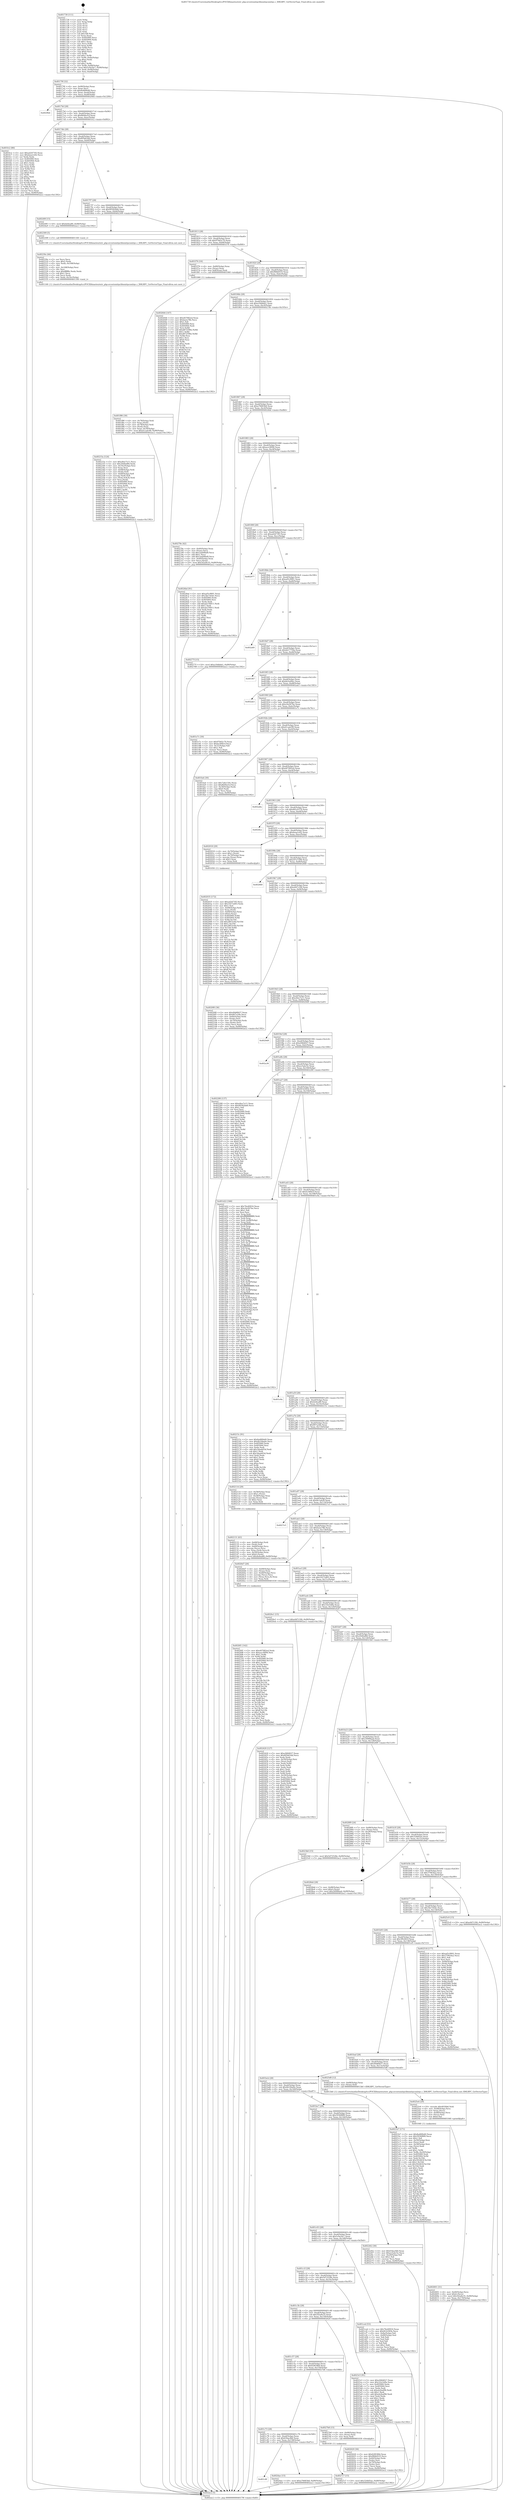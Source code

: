 digraph "0x401730" {
  label = "0x401730 (/mnt/c/Users/mathe/Desktop/tcc/POCII/binaries/extr_php-srcextxmlrpclibxmlrpcxmlrpc.c_XMLRPC_GetVectorType_Final-ollvm.out::main(0))"
  labelloc = "t"
  node[shape=record]

  Entry [label="",width=0.3,height=0.3,shape=circle,fillcolor=black,style=filled]
  "0x40179f" [label="{
     0x40179f [32]\l
     | [instrs]\l
     &nbsp;&nbsp;0x40179f \<+6\>: mov -0x90(%rbp),%eax\l
     &nbsp;&nbsp;0x4017a5 \<+2\>: mov %eax,%ecx\l
     &nbsp;&nbsp;0x4017a7 \<+6\>: sub $0x8a480b40,%ecx\l
     &nbsp;&nbsp;0x4017ad \<+6\>: mov %eax,-0xa4(%rbp)\l
     &nbsp;&nbsp;0x4017b3 \<+6\>: mov %ecx,-0xa8(%rbp)\l
     &nbsp;&nbsp;0x4017b9 \<+6\>: je 00000000004029b4 \<main+0x1284\>\l
  }"]
  "0x4029b4" [label="{
     0x4029b4\l
  }", style=dashed]
  "0x4017bf" [label="{
     0x4017bf [28]\l
     | [instrs]\l
     &nbsp;&nbsp;0x4017bf \<+5\>: jmp 00000000004017c4 \<main+0x94\>\l
     &nbsp;&nbsp;0x4017c4 \<+6\>: mov -0xa4(%rbp),%eax\l
     &nbsp;&nbsp;0x4017ca \<+5\>: sub $0x8b94a5cf,%eax\l
     &nbsp;&nbsp;0x4017cf \<+6\>: mov %eax,-0xac(%rbp)\l
     &nbsp;&nbsp;0x4017d5 \<+6\>: je 0000000000401fc2 \<main+0x892\>\l
  }"]
  Exit [label="",width=0.3,height=0.3,shape=circle,fillcolor=black,style=filled,peripheries=2]
  "0x401fc2" [label="{
     0x401fc2 [86]\l
     | [instrs]\l
     &nbsp;&nbsp;0x401fc2 \<+5\>: mov $0xad2473f3,%eax\l
     &nbsp;&nbsp;0x401fc7 \<+5\>: mov $0xdeaa1e62,%ecx\l
     &nbsp;&nbsp;0x401fcc \<+2\>: xor %edx,%edx\l
     &nbsp;&nbsp;0x401fce \<+7\>: mov 0x405060,%esi\l
     &nbsp;&nbsp;0x401fd5 \<+7\>: mov 0x405064,%edi\l
     &nbsp;&nbsp;0x401fdc \<+3\>: sub $0x1,%edx\l
     &nbsp;&nbsp;0x401fdf \<+3\>: mov %esi,%r8d\l
     &nbsp;&nbsp;0x401fe2 \<+3\>: add %edx,%r8d\l
     &nbsp;&nbsp;0x401fe5 \<+4\>: imul %r8d,%esi\l
     &nbsp;&nbsp;0x401fe9 \<+3\>: and $0x1,%esi\l
     &nbsp;&nbsp;0x401fec \<+3\>: cmp $0x0,%esi\l
     &nbsp;&nbsp;0x401fef \<+4\>: sete %r9b\l
     &nbsp;&nbsp;0x401ff3 \<+3\>: cmp $0xa,%edi\l
     &nbsp;&nbsp;0x401ff6 \<+4\>: setl %r10b\l
     &nbsp;&nbsp;0x401ffa \<+3\>: mov %r9b,%r11b\l
     &nbsp;&nbsp;0x401ffd \<+3\>: and %r10b,%r11b\l
     &nbsp;&nbsp;0x402000 \<+3\>: xor %r10b,%r9b\l
     &nbsp;&nbsp;0x402003 \<+3\>: or %r9b,%r11b\l
     &nbsp;&nbsp;0x402006 \<+4\>: test $0x1,%r11b\l
     &nbsp;&nbsp;0x40200a \<+3\>: cmovne %ecx,%eax\l
     &nbsp;&nbsp;0x40200d \<+6\>: mov %eax,-0x90(%rbp)\l
     &nbsp;&nbsp;0x402013 \<+5\>: jmp 0000000000402ac2 \<main+0x1392\>\l
  }"]
  "0x4017db" [label="{
     0x4017db [28]\l
     | [instrs]\l
     &nbsp;&nbsp;0x4017db \<+5\>: jmp 00000000004017e0 \<main+0xb0\>\l
     &nbsp;&nbsp;0x4017e0 \<+6\>: mov -0xa4(%rbp),%eax\l
     &nbsp;&nbsp;0x4017e6 \<+5\>: sub $0x8f5b63dd,%eax\l
     &nbsp;&nbsp;0x4017eb \<+6\>: mov %eax,-0xb0(%rbp)\l
     &nbsp;&nbsp;0x4017f1 \<+6\>: je 000000000040249f \<main+0xd6f\>\l
  }"]
  "0x4027c7" [label="{
     0x4027c7 [15]\l
     | [instrs]\l
     &nbsp;&nbsp;0x4027c7 \<+10\>: movl $0x324fd5ae,-0x90(%rbp)\l
     &nbsp;&nbsp;0x4027d1 \<+5\>: jmp 0000000000402ac2 \<main+0x1392\>\l
  }"]
  "0x40249f" [label="{
     0x40249f [15]\l
     | [instrs]\l
     &nbsp;&nbsp;0x40249f \<+10\>: movl $0x4e6ea80,-0x90(%rbp)\l
     &nbsp;&nbsp;0x4024a9 \<+5\>: jmp 0000000000402ac2 \<main+0x1392\>\l
  }"]
  "0x4017f7" [label="{
     0x4017f7 [28]\l
     | [instrs]\l
     &nbsp;&nbsp;0x4017f7 \<+5\>: jmp 00000000004017fc \<main+0xcc\>\l
     &nbsp;&nbsp;0x4017fc \<+6\>: mov -0xa4(%rbp),%eax\l
     &nbsp;&nbsp;0x401802 \<+5\>: sub $0x90582bb6,%eax\l
     &nbsp;&nbsp;0x401807 \<+6\>: mov %eax,-0xb4(%rbp)\l
     &nbsp;&nbsp;0x40180d \<+6\>: je 0000000000402309 \<main+0xbd9\>\l
  }"]
  "0x4026f1" [label="{
     0x4026f1 [142]\l
     | [instrs]\l
     &nbsp;&nbsp;0x4026f1 \<+5\>: mov $0xd47082ed,%edx\l
     &nbsp;&nbsp;0x4026f6 \<+5\>: mov $0xace3f094,%esi\l
     &nbsp;&nbsp;0x4026fb \<+3\>: mov $0x1,%r8b\l
     &nbsp;&nbsp;0x4026fe \<+3\>: xor %r9d,%r9d\l
     &nbsp;&nbsp;0x402701 \<+8\>: mov 0x405060,%r10d\l
     &nbsp;&nbsp;0x402709 \<+8\>: mov 0x405064,%r11d\l
     &nbsp;&nbsp;0x402711 \<+4\>: sub $0x1,%r9d\l
     &nbsp;&nbsp;0x402715 \<+3\>: mov %r10d,%ebx\l
     &nbsp;&nbsp;0x402718 \<+3\>: add %r9d,%ebx\l
     &nbsp;&nbsp;0x40271b \<+4\>: imul %ebx,%r10d\l
     &nbsp;&nbsp;0x40271f \<+4\>: and $0x1,%r10d\l
     &nbsp;&nbsp;0x402723 \<+4\>: cmp $0x0,%r10d\l
     &nbsp;&nbsp;0x402727 \<+4\>: sete %r14b\l
     &nbsp;&nbsp;0x40272b \<+4\>: cmp $0xa,%r11d\l
     &nbsp;&nbsp;0x40272f \<+4\>: setl %r15b\l
     &nbsp;&nbsp;0x402733 \<+3\>: mov %r14b,%r12b\l
     &nbsp;&nbsp;0x402736 \<+4\>: xor $0xff,%r12b\l
     &nbsp;&nbsp;0x40273a \<+3\>: mov %r15b,%r13b\l
     &nbsp;&nbsp;0x40273d \<+4\>: xor $0xff,%r13b\l
     &nbsp;&nbsp;0x402741 \<+4\>: xor $0x1,%r8b\l
     &nbsp;&nbsp;0x402745 \<+3\>: mov %r12b,%al\l
     &nbsp;&nbsp;0x402748 \<+2\>: and $0xff,%al\l
     &nbsp;&nbsp;0x40274a \<+3\>: and %r8b,%r14b\l
     &nbsp;&nbsp;0x40274d \<+3\>: mov %r13b,%cl\l
     &nbsp;&nbsp;0x402750 \<+3\>: and $0xff,%cl\l
     &nbsp;&nbsp;0x402753 \<+3\>: and %r8b,%r15b\l
     &nbsp;&nbsp;0x402756 \<+3\>: or %r14b,%al\l
     &nbsp;&nbsp;0x402759 \<+3\>: or %r15b,%cl\l
     &nbsp;&nbsp;0x40275c \<+2\>: xor %cl,%al\l
     &nbsp;&nbsp;0x40275e \<+3\>: or %r13b,%r12b\l
     &nbsp;&nbsp;0x402761 \<+4\>: xor $0xff,%r12b\l
     &nbsp;&nbsp;0x402765 \<+4\>: or $0x1,%r8b\l
     &nbsp;&nbsp;0x402769 \<+3\>: and %r8b,%r12b\l
     &nbsp;&nbsp;0x40276c \<+3\>: or %r12b,%al\l
     &nbsp;&nbsp;0x40276f \<+2\>: test $0x1,%al\l
     &nbsp;&nbsp;0x402771 \<+3\>: cmovne %esi,%edx\l
     &nbsp;&nbsp;0x402774 \<+6\>: mov %edx,-0x90(%rbp)\l
     &nbsp;&nbsp;0x40277a \<+5\>: jmp 0000000000402ac2 \<main+0x1392\>\l
  }"]
  "0x402309" [label="{
     0x402309 [5]\l
     | [instrs]\l
     &nbsp;&nbsp;0x402309 \<+5\>: call 0000000000401160 \<next_i\>\l
     | [calls]\l
     &nbsp;&nbsp;0x401160 \{1\} (/mnt/c/Users/mathe/Desktop/tcc/POCII/binaries/extr_php-srcextxmlrpclibxmlrpcxmlrpc.c_XMLRPC_GetVectorType_Final-ollvm.out::next_i)\l
  }"]
  "0x401813" [label="{
     0x401813 [28]\l
     | [instrs]\l
     &nbsp;&nbsp;0x401813 \<+5\>: jmp 0000000000401818 \<main+0xe8\>\l
     &nbsp;&nbsp;0x401818 \<+6\>: mov -0xa4(%rbp),%eax\l
     &nbsp;&nbsp;0x40181e \<+5\>: sub $0x97b62c70,%eax\l
     &nbsp;&nbsp;0x401823 \<+6\>: mov %eax,-0xb8(%rbp)\l
     &nbsp;&nbsp;0x401829 \<+6\>: je 0000000000401f76 \<main+0x846\>\l
  }"]
  "0x402601" [label="{
     0x402601 [31]\l
     | [instrs]\l
     &nbsp;&nbsp;0x402601 \<+4\>: mov -0x40(%rbp),%rcx\l
     &nbsp;&nbsp;0x402605 \<+6\>: movl $0x0,(%rcx)\l
     &nbsp;&nbsp;0x40260b \<+10\>: movl $0x5f2a9e35,-0x90(%rbp)\l
     &nbsp;&nbsp;0x402615 \<+6\>: mov %eax,-0x170(%rbp)\l
     &nbsp;&nbsp;0x40261b \<+5\>: jmp 0000000000402ac2 \<main+0x1392\>\l
  }"]
  "0x401f76" [label="{
     0x401f76 [16]\l
     | [instrs]\l
     &nbsp;&nbsp;0x401f76 \<+4\>: mov -0x80(%rbp),%rax\l
     &nbsp;&nbsp;0x401f7a \<+3\>: mov (%rax),%rax\l
     &nbsp;&nbsp;0x401f7d \<+4\>: mov 0x8(%rax),%rdi\l
     &nbsp;&nbsp;0x401f81 \<+5\>: call 0000000000401060 \<atoi@plt\>\l
     | [calls]\l
     &nbsp;&nbsp;0x401060 \{1\} (unknown)\l
  }"]
  "0x40182f" [label="{
     0x40182f [28]\l
     | [instrs]\l
     &nbsp;&nbsp;0x40182f \<+5\>: jmp 0000000000401834 \<main+0x104\>\l
     &nbsp;&nbsp;0x401834 \<+6\>: mov -0xa4(%rbp),%eax\l
     &nbsp;&nbsp;0x40183a \<+5\>: sub $0x984b91f3,%eax\l
     &nbsp;&nbsp;0x40183f \<+6\>: mov %eax,-0xbc(%rbp)\l
     &nbsp;&nbsp;0x401845 \<+6\>: je 0000000000402644 \<main+0xf14\>\l
  }"]
  "0x4025e4" [label="{
     0x4025e4 [29]\l
     | [instrs]\l
     &nbsp;&nbsp;0x4025e4 \<+10\>: movabs $0x4030b6,%rdi\l
     &nbsp;&nbsp;0x4025ee \<+4\>: mov -0x48(%rbp),%rcx\l
     &nbsp;&nbsp;0x4025f2 \<+2\>: mov %eax,(%rcx)\l
     &nbsp;&nbsp;0x4025f4 \<+4\>: mov -0x48(%rbp),%rcx\l
     &nbsp;&nbsp;0x4025f8 \<+2\>: mov (%rcx),%esi\l
     &nbsp;&nbsp;0x4025fa \<+2\>: mov $0x0,%al\l
     &nbsp;&nbsp;0x4025fc \<+5\>: call 0000000000401040 \<printf@plt\>\l
     | [calls]\l
     &nbsp;&nbsp;0x401040 \{1\} (unknown)\l
  }"]
  "0x402644" [label="{
     0x402644 [147]\l
     | [instrs]\l
     &nbsp;&nbsp;0x402644 \<+5\>: mov $0xd47082ed,%eax\l
     &nbsp;&nbsp;0x402649 \<+5\>: mov $0xba2a78b,%ecx\l
     &nbsp;&nbsp;0x40264e \<+2\>: mov $0x1,%dl\l
     &nbsp;&nbsp;0x402650 \<+7\>: mov 0x405060,%esi\l
     &nbsp;&nbsp;0x402657 \<+7\>: mov 0x405064,%edi\l
     &nbsp;&nbsp;0x40265e \<+3\>: mov %esi,%r8d\l
     &nbsp;&nbsp;0x402661 \<+7\>: add $0xd872596e,%r8d\l
     &nbsp;&nbsp;0x402668 \<+4\>: sub $0x1,%r8d\l
     &nbsp;&nbsp;0x40266c \<+7\>: sub $0xd872596e,%r8d\l
     &nbsp;&nbsp;0x402673 \<+4\>: imul %r8d,%esi\l
     &nbsp;&nbsp;0x402677 \<+3\>: and $0x1,%esi\l
     &nbsp;&nbsp;0x40267a \<+3\>: cmp $0x0,%esi\l
     &nbsp;&nbsp;0x40267d \<+4\>: sete %r9b\l
     &nbsp;&nbsp;0x402681 \<+3\>: cmp $0xa,%edi\l
     &nbsp;&nbsp;0x402684 \<+4\>: setl %r10b\l
     &nbsp;&nbsp;0x402688 \<+3\>: mov %r9b,%r11b\l
     &nbsp;&nbsp;0x40268b \<+4\>: xor $0xff,%r11b\l
     &nbsp;&nbsp;0x40268f \<+3\>: mov %r10b,%bl\l
     &nbsp;&nbsp;0x402692 \<+3\>: xor $0xff,%bl\l
     &nbsp;&nbsp;0x402695 \<+3\>: xor $0x1,%dl\l
     &nbsp;&nbsp;0x402698 \<+3\>: mov %r11b,%r14b\l
     &nbsp;&nbsp;0x40269b \<+4\>: and $0xff,%r14b\l
     &nbsp;&nbsp;0x40269f \<+3\>: and %dl,%r9b\l
     &nbsp;&nbsp;0x4026a2 \<+3\>: mov %bl,%r15b\l
     &nbsp;&nbsp;0x4026a5 \<+4\>: and $0xff,%r15b\l
     &nbsp;&nbsp;0x4026a9 \<+3\>: and %dl,%r10b\l
     &nbsp;&nbsp;0x4026ac \<+3\>: or %r9b,%r14b\l
     &nbsp;&nbsp;0x4026af \<+3\>: or %r10b,%r15b\l
     &nbsp;&nbsp;0x4026b2 \<+3\>: xor %r15b,%r14b\l
     &nbsp;&nbsp;0x4026b5 \<+3\>: or %bl,%r11b\l
     &nbsp;&nbsp;0x4026b8 \<+4\>: xor $0xff,%r11b\l
     &nbsp;&nbsp;0x4026bc \<+3\>: or $0x1,%dl\l
     &nbsp;&nbsp;0x4026bf \<+3\>: and %dl,%r11b\l
     &nbsp;&nbsp;0x4026c2 \<+3\>: or %r11b,%r14b\l
     &nbsp;&nbsp;0x4026c5 \<+4\>: test $0x1,%r14b\l
     &nbsp;&nbsp;0x4026c9 \<+3\>: cmovne %ecx,%eax\l
     &nbsp;&nbsp;0x4026cc \<+6\>: mov %eax,-0x90(%rbp)\l
     &nbsp;&nbsp;0x4026d2 \<+5\>: jmp 0000000000402ac2 \<main+0x1392\>\l
  }"]
  "0x40184b" [label="{
     0x40184b [28]\l
     | [instrs]\l
     &nbsp;&nbsp;0x40184b \<+5\>: jmp 0000000000401850 \<main+0x120\>\l
     &nbsp;&nbsp;0x401850 \<+6\>: mov -0xa4(%rbp),%eax\l
     &nbsp;&nbsp;0x401856 \<+5\>: sub $0xa18dbbb1,%eax\l
     &nbsp;&nbsp;0x40185b \<+6\>: mov %eax,-0xc0(%rbp)\l
     &nbsp;&nbsp;0x401861 \<+6\>: je 000000000040278e \<main+0x105e\>\l
  }"]
  "0x401c8f" [label="{
     0x401c8f\l
  }", style=dashed]
  "0x40278e" [label="{
     0x40278e [42]\l
     | [instrs]\l
     &nbsp;&nbsp;0x40278e \<+4\>: mov -0x40(%rbp),%rax\l
     &nbsp;&nbsp;0x402792 \<+2\>: mov (%rax),%ecx\l
     &nbsp;&nbsp;0x402794 \<+6\>: sub $0x3a4d9bd9,%ecx\l
     &nbsp;&nbsp;0x40279a \<+3\>: add $0x1,%ecx\l
     &nbsp;&nbsp;0x40279d \<+6\>: add $0x3a4d9bd9,%ecx\l
     &nbsp;&nbsp;0x4027a3 \<+4\>: mov -0x40(%rbp),%rax\l
     &nbsp;&nbsp;0x4027a7 \<+2\>: mov %ecx,(%rax)\l
     &nbsp;&nbsp;0x4027a9 \<+10\>: movl $0x5f2a9e35,-0x90(%rbp)\l
     &nbsp;&nbsp;0x4027b3 \<+5\>: jmp 0000000000402ac2 \<main+0x1392\>\l
  }"]
  "0x401867" [label="{
     0x401867 [28]\l
     | [instrs]\l
     &nbsp;&nbsp;0x401867 \<+5\>: jmp 000000000040186c \<main+0x13c\>\l
     &nbsp;&nbsp;0x40186c \<+6\>: mov -0xa4(%rbp),%eax\l
     &nbsp;&nbsp;0x401872 \<+5\>: sub $0xa76683b8,%eax\l
     &nbsp;&nbsp;0x401877 \<+6\>: mov %eax,-0xc4(%rbp)\l
     &nbsp;&nbsp;0x40187d \<+6\>: je 00000000004024bd \<main+0xd8d\>\l
  }"]
  "0x4024ae" [label="{
     0x4024ae [15]\l
     | [instrs]\l
     &nbsp;&nbsp;0x4024ae \<+10\>: movl $0xa76683b8,-0x90(%rbp)\l
     &nbsp;&nbsp;0x4024b8 \<+5\>: jmp 0000000000402ac2 \<main+0x1392\>\l
  }"]
  "0x4024bd" [label="{
     0x4024bd [91]\l
     | [instrs]\l
     &nbsp;&nbsp;0x4024bd \<+5\>: mov $0xad5c9901,%eax\l
     &nbsp;&nbsp;0x4024c2 \<+5\>: mov $0x3be7d5dc,%ecx\l
     &nbsp;&nbsp;0x4024c7 \<+7\>: mov 0x405060,%edx\l
     &nbsp;&nbsp;0x4024ce \<+7\>: mov 0x405064,%esi\l
     &nbsp;&nbsp;0x4024d5 \<+2\>: mov %edx,%edi\l
     &nbsp;&nbsp;0x4024d7 \<+6\>: add $0xab156811,%edi\l
     &nbsp;&nbsp;0x4024dd \<+3\>: sub $0x1,%edi\l
     &nbsp;&nbsp;0x4024e0 \<+6\>: sub $0xab156811,%edi\l
     &nbsp;&nbsp;0x4024e6 \<+3\>: imul %edi,%edx\l
     &nbsp;&nbsp;0x4024e9 \<+3\>: and $0x1,%edx\l
     &nbsp;&nbsp;0x4024ec \<+3\>: cmp $0x0,%edx\l
     &nbsp;&nbsp;0x4024ef \<+4\>: sete %r8b\l
     &nbsp;&nbsp;0x4024f3 \<+3\>: cmp $0xa,%esi\l
     &nbsp;&nbsp;0x4024f6 \<+4\>: setl %r9b\l
     &nbsp;&nbsp;0x4024fa \<+3\>: mov %r8b,%r10b\l
     &nbsp;&nbsp;0x4024fd \<+3\>: and %r9b,%r10b\l
     &nbsp;&nbsp;0x402500 \<+3\>: xor %r9b,%r8b\l
     &nbsp;&nbsp;0x402503 \<+3\>: or %r8b,%r10b\l
     &nbsp;&nbsp;0x402506 \<+4\>: test $0x1,%r10b\l
     &nbsp;&nbsp;0x40250a \<+3\>: cmovne %ecx,%eax\l
     &nbsp;&nbsp;0x40250d \<+6\>: mov %eax,-0x90(%rbp)\l
     &nbsp;&nbsp;0x402513 \<+5\>: jmp 0000000000402ac2 \<main+0x1392\>\l
  }"]
  "0x401883" [label="{
     0x401883 [28]\l
     | [instrs]\l
     &nbsp;&nbsp;0x401883 \<+5\>: jmp 0000000000401888 \<main+0x158\>\l
     &nbsp;&nbsp;0x401888 \<+6\>: mov -0xa4(%rbp),%eax\l
     &nbsp;&nbsp;0x40188e \<+5\>: sub $0xace3f094,%eax\l
     &nbsp;&nbsp;0x401893 \<+6\>: mov %eax,-0xc8(%rbp)\l
     &nbsp;&nbsp;0x401899 \<+6\>: je 000000000040277f \<main+0x104f\>\l
  }"]
  "0x401c73" [label="{
     0x401c73 [28]\l
     | [instrs]\l
     &nbsp;&nbsp;0x401c73 \<+5\>: jmp 0000000000401c78 \<main+0x548\>\l
     &nbsp;&nbsp;0x401c78 \<+6\>: mov -0xa4(%rbp),%eax\l
     &nbsp;&nbsp;0x401c7e \<+5\>: sub $0x63bacfb6,%eax\l
     &nbsp;&nbsp;0x401c83 \<+6\>: mov %eax,-0x158(%rbp)\l
     &nbsp;&nbsp;0x401c89 \<+6\>: je 00000000004024ae \<main+0xd7e\>\l
  }"]
  "0x40277f" [label="{
     0x40277f [15]\l
     | [instrs]\l
     &nbsp;&nbsp;0x40277f \<+10\>: movl $0xa18dbbb1,-0x90(%rbp)\l
     &nbsp;&nbsp;0x402789 \<+5\>: jmp 0000000000402ac2 \<main+0x1392\>\l
  }"]
  "0x40189f" [label="{
     0x40189f [28]\l
     | [instrs]\l
     &nbsp;&nbsp;0x40189f \<+5\>: jmp 00000000004018a4 \<main+0x174\>\l
     &nbsp;&nbsp;0x4018a4 \<+6\>: mov -0xa4(%rbp),%eax\l
     &nbsp;&nbsp;0x4018aa \<+5\>: sub $0xad2473f3,%eax\l
     &nbsp;&nbsp;0x4018af \<+6\>: mov %eax,-0xcc(%rbp)\l
     &nbsp;&nbsp;0x4018b5 \<+6\>: je 0000000000402977 \<main+0x1247\>\l
  }"]
  "0x4027b8" [label="{
     0x4027b8 [15]\l
     | [instrs]\l
     &nbsp;&nbsp;0x4027b8 \<+4\>: mov -0x68(%rbp),%rax\l
     &nbsp;&nbsp;0x4027bc \<+3\>: mov (%rax),%rax\l
     &nbsp;&nbsp;0x4027bf \<+3\>: mov %rax,%rdi\l
     &nbsp;&nbsp;0x4027c2 \<+5\>: call 0000000000401030 \<free@plt\>\l
     | [calls]\l
     &nbsp;&nbsp;0x401030 \{1\} (unknown)\l
  }"]
  "0x402977" [label="{
     0x402977\l
  }", style=dashed]
  "0x4018bb" [label="{
     0x4018bb [28]\l
     | [instrs]\l
     &nbsp;&nbsp;0x4018bb \<+5\>: jmp 00000000004018c0 \<main+0x190\>\l
     &nbsp;&nbsp;0x4018c0 \<+6\>: mov -0xa4(%rbp),%eax\l
     &nbsp;&nbsp;0x4018c6 \<+5\>: sub $0xad5c9901,%eax\l
     &nbsp;&nbsp;0x4018cb \<+6\>: mov %eax,-0xd0(%rbp)\l
     &nbsp;&nbsp;0x4018d1 \<+6\>: je 0000000000402a60 \<main+0x1330\>\l
  }"]
  "0x401c57" [label="{
     0x401c57 [28]\l
     | [instrs]\l
     &nbsp;&nbsp;0x401c57 \<+5\>: jmp 0000000000401c5c \<main+0x52c\>\l
     &nbsp;&nbsp;0x401c5c \<+6\>: mov -0xa4(%rbp),%eax\l
     &nbsp;&nbsp;0x401c62 \<+5\>: sub $0x62f03f64,%eax\l
     &nbsp;&nbsp;0x401c67 \<+6\>: mov %eax,-0x154(%rbp)\l
     &nbsp;&nbsp;0x401c6d \<+6\>: je 00000000004027b8 \<main+0x1088\>\l
  }"]
  "0x402a60" [label="{
     0x402a60\l
  }", style=dashed]
  "0x4018d7" [label="{
     0x4018d7 [28]\l
     | [instrs]\l
     &nbsp;&nbsp;0x4018d7 \<+5\>: jmp 00000000004018dc \<main+0x1ac\>\l
     &nbsp;&nbsp;0x4018dc \<+6\>: mov -0xa4(%rbp),%eax\l
     &nbsp;&nbsp;0x4018e2 \<+5\>: sub $0xbb17754a,%eax\l
     &nbsp;&nbsp;0x4018e7 \<+6\>: mov %eax,-0xd4(%rbp)\l
     &nbsp;&nbsp;0x4018ed \<+6\>: je 0000000000401f67 \<main+0x837\>\l
  }"]
  "0x402620" [label="{
     0x402620 [36]\l
     | [instrs]\l
     &nbsp;&nbsp;0x402620 \<+5\>: mov $0x62f03f64,%eax\l
     &nbsp;&nbsp;0x402625 \<+5\>: mov $0x984b91f3,%ecx\l
     &nbsp;&nbsp;0x40262a \<+4\>: mov -0x40(%rbp),%rdx\l
     &nbsp;&nbsp;0x40262e \<+2\>: mov (%rdx),%esi\l
     &nbsp;&nbsp;0x402630 \<+4\>: mov -0x70(%rbp),%rdx\l
     &nbsp;&nbsp;0x402634 \<+2\>: cmp (%rdx),%esi\l
     &nbsp;&nbsp;0x402636 \<+3\>: cmovl %ecx,%eax\l
     &nbsp;&nbsp;0x402639 \<+6\>: mov %eax,-0x90(%rbp)\l
     &nbsp;&nbsp;0x40263f \<+5\>: jmp 0000000000402ac2 \<main+0x1392\>\l
  }"]
  "0x401f67" [label="{
     0x401f67\l
  }", style=dashed]
  "0x4018f3" [label="{
     0x4018f3 [28]\l
     | [instrs]\l
     &nbsp;&nbsp;0x4018f3 \<+5\>: jmp 00000000004018f8 \<main+0x1c8\>\l
     &nbsp;&nbsp;0x4018f8 \<+6\>: mov -0xa4(%rbp),%eax\l
     &nbsp;&nbsp;0x4018fe \<+5\>: sub $0xbb3ed9ec,%eax\l
     &nbsp;&nbsp;0x401903 \<+6\>: mov %eax,-0xd8(%rbp)\l
     &nbsp;&nbsp;0x401909 \<+6\>: je 0000000000402ab3 \<main+0x1383\>\l
  }"]
  "0x401c3b" [label="{
     0x401c3b [28]\l
     | [instrs]\l
     &nbsp;&nbsp;0x401c3b \<+5\>: jmp 0000000000401c40 \<main+0x510\>\l
     &nbsp;&nbsp;0x401c40 \<+6\>: mov -0xa4(%rbp),%eax\l
     &nbsp;&nbsp;0x401c46 \<+5\>: sub $0x5f2a9e35,%eax\l
     &nbsp;&nbsp;0x401c4b \<+6\>: mov %eax,-0x150(%rbp)\l
     &nbsp;&nbsp;0x401c51 \<+6\>: je 0000000000402620 \<main+0xef0\>\l
  }"]
  "0x402ab3" [label="{
     0x402ab3\l
  }", style=dashed]
  "0x40190f" [label="{
     0x40190f [28]\l
     | [instrs]\l
     &nbsp;&nbsp;0x40190f \<+5\>: jmp 0000000000401914 \<main+0x1e4\>\l
     &nbsp;&nbsp;0x401914 \<+6\>: mov -0xa4(%rbp),%eax\l
     &nbsp;&nbsp;0x40191a \<+5\>: sub $0xc0a567be,%eax\l
     &nbsp;&nbsp;0x40191f \<+6\>: mov %eax,-0xdc(%rbp)\l
     &nbsp;&nbsp;0x401925 \<+6\>: je 0000000000401e7c \<main+0x74c\>\l
  }"]
  "0x4023c5" [label="{
     0x4023c5 [91]\l
     | [instrs]\l
     &nbsp;&nbsp;0x4023c5 \<+5\>: mov $0xe94fd027,%eax\l
     &nbsp;&nbsp;0x4023ca \<+5\>: mov $0x1f2e5d9a,%ecx\l
     &nbsp;&nbsp;0x4023cf \<+7\>: mov 0x405060,%edx\l
     &nbsp;&nbsp;0x4023d6 \<+7\>: mov 0x405064,%esi\l
     &nbsp;&nbsp;0x4023dd \<+2\>: mov %edx,%edi\l
     &nbsp;&nbsp;0x4023df \<+6\>: sub $0xeb2baf96,%edi\l
     &nbsp;&nbsp;0x4023e5 \<+3\>: sub $0x1,%edi\l
     &nbsp;&nbsp;0x4023e8 \<+6\>: add $0xeb2baf96,%edi\l
     &nbsp;&nbsp;0x4023ee \<+3\>: imul %edi,%edx\l
     &nbsp;&nbsp;0x4023f1 \<+3\>: and $0x1,%edx\l
     &nbsp;&nbsp;0x4023f4 \<+3\>: cmp $0x0,%edx\l
     &nbsp;&nbsp;0x4023f7 \<+4\>: sete %r8b\l
     &nbsp;&nbsp;0x4023fb \<+3\>: cmp $0xa,%esi\l
     &nbsp;&nbsp;0x4023fe \<+4\>: setl %r9b\l
     &nbsp;&nbsp;0x402402 \<+3\>: mov %r8b,%r10b\l
     &nbsp;&nbsp;0x402405 \<+3\>: and %r9b,%r10b\l
     &nbsp;&nbsp;0x402408 \<+3\>: xor %r9b,%r8b\l
     &nbsp;&nbsp;0x40240b \<+3\>: or %r8b,%r10b\l
     &nbsp;&nbsp;0x40240e \<+4\>: test $0x1,%r10b\l
     &nbsp;&nbsp;0x402412 \<+3\>: cmovne %ecx,%eax\l
     &nbsp;&nbsp;0x402415 \<+6\>: mov %eax,-0x90(%rbp)\l
     &nbsp;&nbsp;0x40241b \<+5\>: jmp 0000000000402ac2 \<main+0x1392\>\l
  }"]
  "0x401e7c" [label="{
     0x401e7c [30]\l
     | [instrs]\l
     &nbsp;&nbsp;0x401e7c \<+5\>: mov $0x97b62c70,%eax\l
     &nbsp;&nbsp;0x401e81 \<+5\>: mov $0xfa346b1f,%ecx\l
     &nbsp;&nbsp;0x401e86 \<+3\>: mov -0x31(%rbp),%dl\l
     &nbsp;&nbsp;0x401e89 \<+3\>: test $0x1,%dl\l
     &nbsp;&nbsp;0x401e8c \<+3\>: cmovne %ecx,%eax\l
     &nbsp;&nbsp;0x401e8f \<+6\>: mov %eax,-0x90(%rbp)\l
     &nbsp;&nbsp;0x401e95 \<+5\>: jmp 0000000000402ac2 \<main+0x1392\>\l
  }"]
  "0x40192b" [label="{
     0x40192b [28]\l
     | [instrs]\l
     &nbsp;&nbsp;0x40192b \<+5\>: jmp 0000000000401930 \<main+0x200\>\l
     &nbsp;&nbsp;0x401930 \<+6\>: mov -0xa4(%rbp),%eax\l
     &nbsp;&nbsp;0x401936 \<+5\>: sub $0xd1cadc99,%eax\l
     &nbsp;&nbsp;0x40193b \<+6\>: mov %eax,-0xe0(%rbp)\l
     &nbsp;&nbsp;0x401941 \<+6\>: je 0000000000401fa4 \<main+0x874\>\l
  }"]
  "0x40233a" [label="{
     0x40233a [124]\l
     | [instrs]\l
     &nbsp;&nbsp;0x40233a \<+5\>: mov $0xe8ee7e11,%ecx\l
     &nbsp;&nbsp;0x40233f \<+5\>: mov $0x20d0af84,%edx\l
     &nbsp;&nbsp;0x402344 \<+6\>: mov -0x16c(%rbp),%esi\l
     &nbsp;&nbsp;0x40234a \<+3\>: imul %eax,%esi\l
     &nbsp;&nbsp;0x40234d \<+4\>: mov -0x68(%rbp),%rdi\l
     &nbsp;&nbsp;0x402351 \<+3\>: mov (%rdi),%rdi\l
     &nbsp;&nbsp;0x402354 \<+4\>: mov -0x60(%rbp),%r8\l
     &nbsp;&nbsp;0x402358 \<+3\>: movslq (%r8),%r8\l
     &nbsp;&nbsp;0x40235b \<+4\>: mov (%rdi,%r8,8),%rdi\l
     &nbsp;&nbsp;0x40235f \<+2\>: mov %esi,(%rdi)\l
     &nbsp;&nbsp;0x402361 \<+7\>: mov 0x405060,%eax\l
     &nbsp;&nbsp;0x402368 \<+7\>: mov 0x405064,%esi\l
     &nbsp;&nbsp;0x40236f \<+3\>: mov %eax,%r9d\l
     &nbsp;&nbsp;0x402372 \<+7\>: add $0x43711c7a,%r9d\l
     &nbsp;&nbsp;0x402379 \<+4\>: sub $0x1,%r9d\l
     &nbsp;&nbsp;0x40237d \<+7\>: sub $0x43711c7a,%r9d\l
     &nbsp;&nbsp;0x402384 \<+4\>: imul %r9d,%eax\l
     &nbsp;&nbsp;0x402388 \<+3\>: and $0x1,%eax\l
     &nbsp;&nbsp;0x40238b \<+3\>: cmp $0x0,%eax\l
     &nbsp;&nbsp;0x40238e \<+4\>: sete %r10b\l
     &nbsp;&nbsp;0x402392 \<+3\>: cmp $0xa,%esi\l
     &nbsp;&nbsp;0x402395 \<+4\>: setl %r11b\l
     &nbsp;&nbsp;0x402399 \<+3\>: mov %r10b,%bl\l
     &nbsp;&nbsp;0x40239c \<+3\>: and %r11b,%bl\l
     &nbsp;&nbsp;0x40239f \<+3\>: xor %r11b,%r10b\l
     &nbsp;&nbsp;0x4023a2 \<+3\>: or %r10b,%bl\l
     &nbsp;&nbsp;0x4023a5 \<+3\>: test $0x1,%bl\l
     &nbsp;&nbsp;0x4023a8 \<+3\>: cmovne %edx,%ecx\l
     &nbsp;&nbsp;0x4023ab \<+6\>: mov %ecx,-0x90(%rbp)\l
     &nbsp;&nbsp;0x4023b1 \<+5\>: jmp 0000000000402ac2 \<main+0x1392\>\l
  }"]
  "0x401fa4" [label="{
     0x401fa4 [30]\l
     | [instrs]\l
     &nbsp;&nbsp;0x401fa4 \<+5\>: mov $0x7a6e150c,%eax\l
     &nbsp;&nbsp;0x401fa9 \<+5\>: mov $0x8b94a5cf,%ecx\l
     &nbsp;&nbsp;0x401fae \<+3\>: mov -0x30(%rbp),%edx\l
     &nbsp;&nbsp;0x401fb1 \<+3\>: cmp $0x0,%edx\l
     &nbsp;&nbsp;0x401fb4 \<+3\>: cmove %ecx,%eax\l
     &nbsp;&nbsp;0x401fb7 \<+6\>: mov %eax,-0x90(%rbp)\l
     &nbsp;&nbsp;0x401fbd \<+5\>: jmp 0000000000402ac2 \<main+0x1392\>\l
  }"]
  "0x401947" [label="{
     0x401947 [28]\l
     | [instrs]\l
     &nbsp;&nbsp;0x401947 \<+5\>: jmp 000000000040194c \<main+0x21c\>\l
     &nbsp;&nbsp;0x40194c \<+6\>: mov -0xa4(%rbp),%eax\l
     &nbsp;&nbsp;0x401952 \<+5\>: sub $0xd47082ed,%eax\l
     &nbsp;&nbsp;0x401957 \<+6\>: mov %eax,-0xe4(%rbp)\l
     &nbsp;&nbsp;0x40195d \<+6\>: je 0000000000402a8a \<main+0x135a\>\l
  }"]
  "0x40230e" [label="{
     0x40230e [44]\l
     | [instrs]\l
     &nbsp;&nbsp;0x40230e \<+2\>: xor %ecx,%ecx\l
     &nbsp;&nbsp;0x402310 \<+5\>: mov $0x2,%edx\l
     &nbsp;&nbsp;0x402315 \<+6\>: mov %edx,-0x168(%rbp)\l
     &nbsp;&nbsp;0x40231b \<+1\>: cltd\l
     &nbsp;&nbsp;0x40231c \<+6\>: mov -0x168(%rbp),%esi\l
     &nbsp;&nbsp;0x402322 \<+2\>: idiv %esi\l
     &nbsp;&nbsp;0x402324 \<+6\>: imul $0xfffffffe,%edx,%edx\l
     &nbsp;&nbsp;0x40232a \<+3\>: sub $0x1,%ecx\l
     &nbsp;&nbsp;0x40232d \<+2\>: sub %ecx,%edx\l
     &nbsp;&nbsp;0x40232f \<+6\>: mov %edx,-0x16c(%rbp)\l
     &nbsp;&nbsp;0x402335 \<+5\>: call 0000000000401160 \<next_i\>\l
     | [calls]\l
     &nbsp;&nbsp;0x401160 \{1\} (/mnt/c/Users/mathe/Desktop/tcc/POCII/binaries/extr_php-srcextxmlrpclibxmlrpcxmlrpc.c_XMLRPC_GetVectorType_Final-ollvm.out::next_i)\l
  }"]
  "0x402a8a" [label="{
     0x402a8a\l
  }", style=dashed]
  "0x401963" [label="{
     0x401963 [28]\l
     | [instrs]\l
     &nbsp;&nbsp;0x401963 \<+5\>: jmp 0000000000401968 \<main+0x238\>\l
     &nbsp;&nbsp;0x401968 \<+6\>: mov -0xa4(%rbp),%eax\l
     &nbsp;&nbsp;0x40196e \<+5\>: sub $0xd62c0378,%eax\l
     &nbsp;&nbsp;0x401973 \<+6\>: mov %eax,-0xe8(%rbp)\l
     &nbsp;&nbsp;0x401979 \<+6\>: je 00000000004028ce \<main+0x119e\>\l
  }"]
  "0x402131" [label="{
     0x402131 [43]\l
     | [instrs]\l
     &nbsp;&nbsp;0x402131 \<+4\>: mov -0x68(%rbp),%rdi\l
     &nbsp;&nbsp;0x402135 \<+3\>: mov (%rdi),%rdi\l
     &nbsp;&nbsp;0x402138 \<+4\>: mov -0x60(%rbp),%rcx\l
     &nbsp;&nbsp;0x40213c \<+3\>: movslq (%rcx),%rcx\l
     &nbsp;&nbsp;0x40213f \<+4\>: mov %rax,(%rdi,%rcx,8)\l
     &nbsp;&nbsp;0x402143 \<+4\>: mov -0x50(%rbp),%rax\l
     &nbsp;&nbsp;0x402147 \<+6\>: movl $0x0,(%rax)\l
     &nbsp;&nbsp;0x40214d \<+10\>: movl $0x4e6ea80,-0x90(%rbp)\l
     &nbsp;&nbsp;0x402157 \<+5\>: jmp 0000000000402ac2 \<main+0x1392\>\l
  }"]
  "0x4028ce" [label="{
     0x4028ce\l
  }", style=dashed]
  "0x40197f" [label="{
     0x40197f [28]\l
     | [instrs]\l
     &nbsp;&nbsp;0x40197f \<+5\>: jmp 0000000000401984 \<main+0x254\>\l
     &nbsp;&nbsp;0x401984 \<+6\>: mov -0xa4(%rbp),%eax\l
     &nbsp;&nbsp;0x40198a \<+5\>: sub $0xdeaa1e62,%eax\l
     &nbsp;&nbsp;0x40198f \<+6\>: mov %eax,-0xec(%rbp)\l
     &nbsp;&nbsp;0x401995 \<+6\>: je 0000000000402018 \<main+0x8e8\>\l
  }"]
  "0x402035" [label="{
     0x402035 [172]\l
     | [instrs]\l
     &nbsp;&nbsp;0x402035 \<+5\>: mov $0xad2473f3,%ecx\l
     &nbsp;&nbsp;0x40203a \<+5\>: mov $0x10272d03,%edx\l
     &nbsp;&nbsp;0x40203f \<+3\>: mov $0x1,%sil\l
     &nbsp;&nbsp;0x402042 \<+4\>: mov -0x68(%rbp),%rdi\l
     &nbsp;&nbsp;0x402046 \<+3\>: mov %rax,(%rdi)\l
     &nbsp;&nbsp;0x402049 \<+4\>: mov -0x60(%rbp),%rax\l
     &nbsp;&nbsp;0x40204d \<+6\>: movl $0x0,(%rax)\l
     &nbsp;&nbsp;0x402053 \<+8\>: mov 0x405060,%r8d\l
     &nbsp;&nbsp;0x40205b \<+8\>: mov 0x405064,%r9d\l
     &nbsp;&nbsp;0x402063 \<+3\>: mov %r8d,%r10d\l
     &nbsp;&nbsp;0x402066 \<+7\>: add $0x2f853c6d,%r10d\l
     &nbsp;&nbsp;0x40206d \<+4\>: sub $0x1,%r10d\l
     &nbsp;&nbsp;0x402071 \<+7\>: sub $0x2f853c6d,%r10d\l
     &nbsp;&nbsp;0x402078 \<+4\>: imul %r10d,%r8d\l
     &nbsp;&nbsp;0x40207c \<+4\>: and $0x1,%r8d\l
     &nbsp;&nbsp;0x402080 \<+4\>: cmp $0x0,%r8d\l
     &nbsp;&nbsp;0x402084 \<+4\>: sete %r11b\l
     &nbsp;&nbsp;0x402088 \<+4\>: cmp $0xa,%r9d\l
     &nbsp;&nbsp;0x40208c \<+3\>: setl %bl\l
     &nbsp;&nbsp;0x40208f \<+3\>: mov %r11b,%r14b\l
     &nbsp;&nbsp;0x402092 \<+4\>: xor $0xff,%r14b\l
     &nbsp;&nbsp;0x402096 \<+3\>: mov %bl,%r15b\l
     &nbsp;&nbsp;0x402099 \<+4\>: xor $0xff,%r15b\l
     &nbsp;&nbsp;0x40209d \<+4\>: xor $0x1,%sil\l
     &nbsp;&nbsp;0x4020a1 \<+3\>: mov %r14b,%r12b\l
     &nbsp;&nbsp;0x4020a4 \<+4\>: and $0xff,%r12b\l
     &nbsp;&nbsp;0x4020a8 \<+3\>: and %sil,%r11b\l
     &nbsp;&nbsp;0x4020ab \<+3\>: mov %r15b,%r13b\l
     &nbsp;&nbsp;0x4020ae \<+4\>: and $0xff,%r13b\l
     &nbsp;&nbsp;0x4020b2 \<+3\>: and %sil,%bl\l
     &nbsp;&nbsp;0x4020b5 \<+3\>: or %r11b,%r12b\l
     &nbsp;&nbsp;0x4020b8 \<+3\>: or %bl,%r13b\l
     &nbsp;&nbsp;0x4020bb \<+3\>: xor %r13b,%r12b\l
     &nbsp;&nbsp;0x4020be \<+3\>: or %r15b,%r14b\l
     &nbsp;&nbsp;0x4020c1 \<+4\>: xor $0xff,%r14b\l
     &nbsp;&nbsp;0x4020c5 \<+4\>: or $0x1,%sil\l
     &nbsp;&nbsp;0x4020c9 \<+3\>: and %sil,%r14b\l
     &nbsp;&nbsp;0x4020cc \<+3\>: or %r14b,%r12b\l
     &nbsp;&nbsp;0x4020cf \<+4\>: test $0x1,%r12b\l
     &nbsp;&nbsp;0x4020d3 \<+3\>: cmovne %edx,%ecx\l
     &nbsp;&nbsp;0x4020d6 \<+6\>: mov %ecx,-0x90(%rbp)\l
     &nbsp;&nbsp;0x4020dc \<+5\>: jmp 0000000000402ac2 \<main+0x1392\>\l
  }"]
  "0x402018" [label="{
     0x402018 [29]\l
     | [instrs]\l
     &nbsp;&nbsp;0x402018 \<+4\>: mov -0x70(%rbp),%rax\l
     &nbsp;&nbsp;0x40201c \<+6\>: movl $0x1,(%rax)\l
     &nbsp;&nbsp;0x402022 \<+4\>: mov -0x70(%rbp),%rax\l
     &nbsp;&nbsp;0x402026 \<+3\>: movslq (%rax),%rax\l
     &nbsp;&nbsp;0x402029 \<+4\>: shl $0x3,%rax\l
     &nbsp;&nbsp;0x40202d \<+3\>: mov %rax,%rdi\l
     &nbsp;&nbsp;0x402030 \<+5\>: call 0000000000401050 \<malloc@plt\>\l
     | [calls]\l
     &nbsp;&nbsp;0x401050 \{1\} (unknown)\l
  }"]
  "0x40199b" [label="{
     0x40199b [28]\l
     | [instrs]\l
     &nbsp;&nbsp;0x40199b \<+5\>: jmp 00000000004019a0 \<main+0x270\>\l
     &nbsp;&nbsp;0x4019a0 \<+6\>: mov -0xa4(%rbp),%eax\l
     &nbsp;&nbsp;0x4019a6 \<+5\>: sub $0xe07a7294,%eax\l
     &nbsp;&nbsp;0x4019ab \<+6\>: mov %eax,-0xf0(%rbp)\l
     &nbsp;&nbsp;0x4019b1 \<+6\>: je 0000000000402840 \<main+0x1110\>\l
  }"]
  "0x401f86" [label="{
     0x401f86 [30]\l
     | [instrs]\l
     &nbsp;&nbsp;0x401f86 \<+4\>: mov -0x78(%rbp),%rdi\l
     &nbsp;&nbsp;0x401f8a \<+2\>: mov %eax,(%rdi)\l
     &nbsp;&nbsp;0x401f8c \<+4\>: mov -0x78(%rbp),%rdi\l
     &nbsp;&nbsp;0x401f90 \<+2\>: mov (%rdi),%eax\l
     &nbsp;&nbsp;0x401f92 \<+3\>: mov %eax,-0x30(%rbp)\l
     &nbsp;&nbsp;0x401f95 \<+10\>: movl $0xd1cadc99,-0x90(%rbp)\l
     &nbsp;&nbsp;0x401f9f \<+5\>: jmp 0000000000402ac2 \<main+0x1392\>\l
  }"]
  "0x402840" [label="{
     0x402840\l
  }", style=dashed]
  "0x4019b7" [label="{
     0x4019b7 [28]\l
     | [instrs]\l
     &nbsp;&nbsp;0x4019b7 \<+5\>: jmp 00000000004019bc \<main+0x28c\>\l
     &nbsp;&nbsp;0x4019bc \<+6\>: mov -0xa4(%rbp),%eax\l
     &nbsp;&nbsp;0x4019c2 \<+5\>: sub $0xe647c5f4,%eax\l
     &nbsp;&nbsp;0x4019c7 \<+6\>: mov %eax,-0xf4(%rbp)\l
     &nbsp;&nbsp;0x4019cd \<+6\>: je 00000000004020f0 \<main+0x9c0\>\l
  }"]
  "0x401730" [label="{
     0x401730 [111]\l
     | [instrs]\l
     &nbsp;&nbsp;0x401730 \<+1\>: push %rbp\l
     &nbsp;&nbsp;0x401731 \<+3\>: mov %rsp,%rbp\l
     &nbsp;&nbsp;0x401734 \<+2\>: push %r15\l
     &nbsp;&nbsp;0x401736 \<+2\>: push %r14\l
     &nbsp;&nbsp;0x401738 \<+2\>: push %r13\l
     &nbsp;&nbsp;0x40173a \<+2\>: push %r12\l
     &nbsp;&nbsp;0x40173c \<+1\>: push %rbx\l
     &nbsp;&nbsp;0x40173d \<+7\>: sub $0x168,%rsp\l
     &nbsp;&nbsp;0x401744 \<+2\>: xor %eax,%eax\l
     &nbsp;&nbsp;0x401746 \<+7\>: mov 0x405060,%ecx\l
     &nbsp;&nbsp;0x40174d \<+7\>: mov 0x405064,%edx\l
     &nbsp;&nbsp;0x401754 \<+3\>: sub $0x1,%eax\l
     &nbsp;&nbsp;0x401757 \<+3\>: mov %ecx,%r8d\l
     &nbsp;&nbsp;0x40175a \<+3\>: add %eax,%r8d\l
     &nbsp;&nbsp;0x40175d \<+4\>: imul %r8d,%ecx\l
     &nbsp;&nbsp;0x401761 \<+3\>: and $0x1,%ecx\l
     &nbsp;&nbsp;0x401764 \<+3\>: cmp $0x0,%ecx\l
     &nbsp;&nbsp;0x401767 \<+4\>: sete %r9b\l
     &nbsp;&nbsp;0x40176b \<+4\>: and $0x1,%r9b\l
     &nbsp;&nbsp;0x40176f \<+7\>: mov %r9b,-0x8a(%rbp)\l
     &nbsp;&nbsp;0x401776 \<+3\>: cmp $0xa,%edx\l
     &nbsp;&nbsp;0x401779 \<+4\>: setl %r9b\l
     &nbsp;&nbsp;0x40177d \<+4\>: and $0x1,%r9b\l
     &nbsp;&nbsp;0x401781 \<+7\>: mov %r9b,-0x89(%rbp)\l
     &nbsp;&nbsp;0x401788 \<+10\>: movl $0x5c9a5fe7,-0x90(%rbp)\l
     &nbsp;&nbsp;0x401792 \<+6\>: mov %edi,-0x94(%rbp)\l
     &nbsp;&nbsp;0x401798 \<+7\>: mov %rsi,-0xa0(%rbp)\l
  }"]
  "0x4020f0" [label="{
     0x4020f0 [36]\l
     | [instrs]\l
     &nbsp;&nbsp;0x4020f0 \<+5\>: mov $0x49d6fb57,%eax\l
     &nbsp;&nbsp;0x4020f5 \<+5\>: mov $0x807a24b,%ecx\l
     &nbsp;&nbsp;0x4020fa \<+4\>: mov -0x60(%rbp),%rdx\l
     &nbsp;&nbsp;0x4020fe \<+2\>: mov (%rdx),%esi\l
     &nbsp;&nbsp;0x402100 \<+4\>: mov -0x70(%rbp),%rdx\l
     &nbsp;&nbsp;0x402104 \<+2\>: cmp (%rdx),%esi\l
     &nbsp;&nbsp;0x402106 \<+3\>: cmovl %ecx,%eax\l
     &nbsp;&nbsp;0x402109 \<+6\>: mov %eax,-0x90(%rbp)\l
     &nbsp;&nbsp;0x40210f \<+5\>: jmp 0000000000402ac2 \<main+0x1392\>\l
  }"]
  "0x4019d3" [label="{
     0x4019d3 [28]\l
     | [instrs]\l
     &nbsp;&nbsp;0x4019d3 \<+5\>: jmp 00000000004019d8 \<main+0x2a8\>\l
     &nbsp;&nbsp;0x4019d8 \<+6\>: mov -0xa4(%rbp),%eax\l
     &nbsp;&nbsp;0x4019de \<+5\>: sub $0xe8ee7e11,%eax\l
     &nbsp;&nbsp;0x4019e3 \<+6\>: mov %eax,-0xf8(%rbp)\l
     &nbsp;&nbsp;0x4019e9 \<+6\>: je 00000000004029d9 \<main+0x12a9\>\l
  }"]
  "0x402ac2" [label="{
     0x402ac2 [5]\l
     | [instrs]\l
     &nbsp;&nbsp;0x402ac2 \<+5\>: jmp 000000000040179f \<main+0x6f\>\l
  }"]
  "0x4029d9" [label="{
     0x4029d9\l
  }", style=dashed]
  "0x4019ef" [label="{
     0x4019ef [28]\l
     | [instrs]\l
     &nbsp;&nbsp;0x4019ef \<+5\>: jmp 00000000004019f4 \<main+0x2c4\>\l
     &nbsp;&nbsp;0x4019f4 \<+6\>: mov -0xa4(%rbp),%eax\l
     &nbsp;&nbsp;0x4019fa \<+5\>: sub $0xe94fd027,%eax\l
     &nbsp;&nbsp;0x4019ff \<+6\>: mov %eax,-0xfc(%rbp)\l
     &nbsp;&nbsp;0x401a05 \<+6\>: je 0000000000402a36 \<main+0x1306\>\l
  }"]
  "0x401c1f" [label="{
     0x401c1f [28]\l
     | [instrs]\l
     &nbsp;&nbsp;0x401c1f \<+5\>: jmp 0000000000401c24 \<main+0x4f4\>\l
     &nbsp;&nbsp;0x401c24 \<+6\>: mov -0xa4(%rbp),%eax\l
     &nbsp;&nbsp;0x401c2a \<+5\>: sub $0x5d72528e,%eax\l
     &nbsp;&nbsp;0x401c2f \<+6\>: mov %eax,-0x14c(%rbp)\l
     &nbsp;&nbsp;0x401c35 \<+6\>: je 00000000004023c5 \<main+0xc95\>\l
  }"]
  "0x402a36" [label="{
     0x402a36\l
  }", style=dashed]
  "0x401a0b" [label="{
     0x401a0b [28]\l
     | [instrs]\l
     &nbsp;&nbsp;0x401a0b \<+5\>: jmp 0000000000401a10 \<main+0x2e0\>\l
     &nbsp;&nbsp;0x401a10 \<+6\>: mov -0xa4(%rbp),%eax\l
     &nbsp;&nbsp;0x401a16 \<+5\>: sub $0xee5abc5e,%eax\l
     &nbsp;&nbsp;0x401a1b \<+6\>: mov %eax,-0x100(%rbp)\l
     &nbsp;&nbsp;0x401a21 \<+6\>: je 0000000000402280 \<main+0xb50\>\l
  }"]
  "0x401ced" [label="{
     0x401ced [53]\l
     | [instrs]\l
     &nbsp;&nbsp;0x401ced \<+5\>: mov $0x76e40916,%eax\l
     &nbsp;&nbsp;0x401cf2 \<+5\>: mov $0xf41b585b,%ecx\l
     &nbsp;&nbsp;0x401cf7 \<+6\>: mov -0x8a(%rbp),%dl\l
     &nbsp;&nbsp;0x401cfd \<+7\>: mov -0x89(%rbp),%sil\l
     &nbsp;&nbsp;0x401d04 \<+3\>: mov %dl,%dil\l
     &nbsp;&nbsp;0x401d07 \<+3\>: and %sil,%dil\l
     &nbsp;&nbsp;0x401d0a \<+3\>: xor %sil,%dl\l
     &nbsp;&nbsp;0x401d0d \<+3\>: or %dl,%dil\l
     &nbsp;&nbsp;0x401d10 \<+4\>: test $0x1,%dil\l
     &nbsp;&nbsp;0x401d14 \<+3\>: cmovne %ecx,%eax\l
     &nbsp;&nbsp;0x401d17 \<+6\>: mov %eax,-0x90(%rbp)\l
     &nbsp;&nbsp;0x401d1d \<+5\>: jmp 0000000000402ac2 \<main+0x1392\>\l
  }"]
  "0x402280" [label="{
     0x402280 [137]\l
     | [instrs]\l
     &nbsp;&nbsp;0x402280 \<+5\>: mov $0xe8ee7e11,%eax\l
     &nbsp;&nbsp;0x402285 \<+5\>: mov $0x90582bb6,%ecx\l
     &nbsp;&nbsp;0x40228a \<+2\>: mov $0x1,%dl\l
     &nbsp;&nbsp;0x40228c \<+2\>: xor %esi,%esi\l
     &nbsp;&nbsp;0x40228e \<+7\>: mov 0x405060,%edi\l
     &nbsp;&nbsp;0x402295 \<+8\>: mov 0x405064,%r8d\l
     &nbsp;&nbsp;0x40229d \<+3\>: sub $0x1,%esi\l
     &nbsp;&nbsp;0x4022a0 \<+3\>: mov %edi,%r9d\l
     &nbsp;&nbsp;0x4022a3 \<+3\>: add %esi,%r9d\l
     &nbsp;&nbsp;0x4022a6 \<+4\>: imul %r9d,%edi\l
     &nbsp;&nbsp;0x4022aa \<+3\>: and $0x1,%edi\l
     &nbsp;&nbsp;0x4022ad \<+3\>: cmp $0x0,%edi\l
     &nbsp;&nbsp;0x4022b0 \<+4\>: sete %r10b\l
     &nbsp;&nbsp;0x4022b4 \<+4\>: cmp $0xa,%r8d\l
     &nbsp;&nbsp;0x4022b8 \<+4\>: setl %r11b\l
     &nbsp;&nbsp;0x4022bc \<+3\>: mov %r10b,%bl\l
     &nbsp;&nbsp;0x4022bf \<+3\>: xor $0xff,%bl\l
     &nbsp;&nbsp;0x4022c2 \<+3\>: mov %r11b,%r14b\l
     &nbsp;&nbsp;0x4022c5 \<+4\>: xor $0xff,%r14b\l
     &nbsp;&nbsp;0x4022c9 \<+3\>: xor $0x0,%dl\l
     &nbsp;&nbsp;0x4022cc \<+3\>: mov %bl,%r15b\l
     &nbsp;&nbsp;0x4022cf \<+4\>: and $0x0,%r15b\l
     &nbsp;&nbsp;0x4022d3 \<+3\>: and %dl,%r10b\l
     &nbsp;&nbsp;0x4022d6 \<+3\>: mov %r14b,%r12b\l
     &nbsp;&nbsp;0x4022d9 \<+4\>: and $0x0,%r12b\l
     &nbsp;&nbsp;0x4022dd \<+3\>: and %dl,%r11b\l
     &nbsp;&nbsp;0x4022e0 \<+3\>: or %r10b,%r15b\l
     &nbsp;&nbsp;0x4022e3 \<+3\>: or %r11b,%r12b\l
     &nbsp;&nbsp;0x4022e6 \<+3\>: xor %r12b,%r15b\l
     &nbsp;&nbsp;0x4022e9 \<+3\>: or %r14b,%bl\l
     &nbsp;&nbsp;0x4022ec \<+3\>: xor $0xff,%bl\l
     &nbsp;&nbsp;0x4022ef \<+3\>: or $0x0,%dl\l
     &nbsp;&nbsp;0x4022f2 \<+2\>: and %dl,%bl\l
     &nbsp;&nbsp;0x4022f4 \<+3\>: or %bl,%r15b\l
     &nbsp;&nbsp;0x4022f7 \<+4\>: test $0x1,%r15b\l
     &nbsp;&nbsp;0x4022fb \<+3\>: cmovne %ecx,%eax\l
     &nbsp;&nbsp;0x4022fe \<+6\>: mov %eax,-0x90(%rbp)\l
     &nbsp;&nbsp;0x402304 \<+5\>: jmp 0000000000402ac2 \<main+0x1392\>\l
  }"]
  "0x401a27" [label="{
     0x401a27 [28]\l
     | [instrs]\l
     &nbsp;&nbsp;0x401a27 \<+5\>: jmp 0000000000401a2c \<main+0x2fc\>\l
     &nbsp;&nbsp;0x401a2c \<+6\>: mov -0xa4(%rbp),%eax\l
     &nbsp;&nbsp;0x401a32 \<+5\>: sub $0xf41b585b,%eax\l
     &nbsp;&nbsp;0x401a37 \<+6\>: mov %eax,-0x104(%rbp)\l
     &nbsp;&nbsp;0x401a3d \<+6\>: je 0000000000401d22 \<main+0x5f2\>\l
  }"]
  "0x401c03" [label="{
     0x401c03 [28]\l
     | [instrs]\l
     &nbsp;&nbsp;0x401c03 \<+5\>: jmp 0000000000401c08 \<main+0x4d8\>\l
     &nbsp;&nbsp;0x401c08 \<+6\>: mov -0xa4(%rbp),%eax\l
     &nbsp;&nbsp;0x401c0e \<+5\>: sub $0x5c9a5fe7,%eax\l
     &nbsp;&nbsp;0x401c13 \<+6\>: mov %eax,-0x148(%rbp)\l
     &nbsp;&nbsp;0x401c19 \<+6\>: je 0000000000401ced \<main+0x5bd\>\l
  }"]
  "0x401d22" [label="{
     0x401d22 [346]\l
     | [instrs]\l
     &nbsp;&nbsp;0x401d22 \<+5\>: mov $0x76e40916,%eax\l
     &nbsp;&nbsp;0x401d27 \<+5\>: mov $0xc0a567be,%ecx\l
     &nbsp;&nbsp;0x401d2c \<+2\>: mov $0x1,%dl\l
     &nbsp;&nbsp;0x401d2e \<+2\>: xor %esi,%esi\l
     &nbsp;&nbsp;0x401d30 \<+3\>: mov %rsp,%rdi\l
     &nbsp;&nbsp;0x401d33 \<+4\>: add $0xfffffffffffffff0,%rdi\l
     &nbsp;&nbsp;0x401d37 \<+3\>: mov %rdi,%rsp\l
     &nbsp;&nbsp;0x401d3a \<+7\>: mov %rdi,-0x88(%rbp)\l
     &nbsp;&nbsp;0x401d41 \<+3\>: mov %rsp,%rdi\l
     &nbsp;&nbsp;0x401d44 \<+4\>: add $0xfffffffffffffff0,%rdi\l
     &nbsp;&nbsp;0x401d48 \<+3\>: mov %rdi,%rsp\l
     &nbsp;&nbsp;0x401d4b \<+3\>: mov %rsp,%r8\l
     &nbsp;&nbsp;0x401d4e \<+4\>: add $0xfffffffffffffff0,%r8\l
     &nbsp;&nbsp;0x401d52 \<+3\>: mov %r8,%rsp\l
     &nbsp;&nbsp;0x401d55 \<+4\>: mov %r8,-0x80(%rbp)\l
     &nbsp;&nbsp;0x401d59 \<+3\>: mov %rsp,%r8\l
     &nbsp;&nbsp;0x401d5c \<+4\>: add $0xfffffffffffffff0,%r8\l
     &nbsp;&nbsp;0x401d60 \<+3\>: mov %r8,%rsp\l
     &nbsp;&nbsp;0x401d63 \<+4\>: mov %r8,-0x78(%rbp)\l
     &nbsp;&nbsp;0x401d67 \<+3\>: mov %rsp,%r8\l
     &nbsp;&nbsp;0x401d6a \<+4\>: add $0xfffffffffffffff0,%r8\l
     &nbsp;&nbsp;0x401d6e \<+3\>: mov %r8,%rsp\l
     &nbsp;&nbsp;0x401d71 \<+4\>: mov %r8,-0x70(%rbp)\l
     &nbsp;&nbsp;0x401d75 \<+3\>: mov %rsp,%r8\l
     &nbsp;&nbsp;0x401d78 \<+4\>: add $0xfffffffffffffff0,%r8\l
     &nbsp;&nbsp;0x401d7c \<+3\>: mov %r8,%rsp\l
     &nbsp;&nbsp;0x401d7f \<+4\>: mov %r8,-0x68(%rbp)\l
     &nbsp;&nbsp;0x401d83 \<+3\>: mov %rsp,%r8\l
     &nbsp;&nbsp;0x401d86 \<+4\>: add $0xfffffffffffffff0,%r8\l
     &nbsp;&nbsp;0x401d8a \<+3\>: mov %r8,%rsp\l
     &nbsp;&nbsp;0x401d8d \<+4\>: mov %r8,-0x60(%rbp)\l
     &nbsp;&nbsp;0x401d91 \<+3\>: mov %rsp,%r8\l
     &nbsp;&nbsp;0x401d94 \<+4\>: add $0xfffffffffffffff0,%r8\l
     &nbsp;&nbsp;0x401d98 \<+3\>: mov %r8,%rsp\l
     &nbsp;&nbsp;0x401d9b \<+4\>: mov %r8,-0x58(%rbp)\l
     &nbsp;&nbsp;0x401d9f \<+3\>: mov %rsp,%r8\l
     &nbsp;&nbsp;0x401da2 \<+4\>: add $0xfffffffffffffff0,%r8\l
     &nbsp;&nbsp;0x401da6 \<+3\>: mov %r8,%rsp\l
     &nbsp;&nbsp;0x401da9 \<+4\>: mov %r8,-0x50(%rbp)\l
     &nbsp;&nbsp;0x401dad \<+3\>: mov %rsp,%r8\l
     &nbsp;&nbsp;0x401db0 \<+4\>: add $0xfffffffffffffff0,%r8\l
     &nbsp;&nbsp;0x401db4 \<+3\>: mov %r8,%rsp\l
     &nbsp;&nbsp;0x401db7 \<+4\>: mov %r8,-0x48(%rbp)\l
     &nbsp;&nbsp;0x401dbb \<+3\>: mov %rsp,%r8\l
     &nbsp;&nbsp;0x401dbe \<+4\>: add $0xfffffffffffffff0,%r8\l
     &nbsp;&nbsp;0x401dc2 \<+3\>: mov %r8,%rsp\l
     &nbsp;&nbsp;0x401dc5 \<+4\>: mov %r8,-0x40(%rbp)\l
     &nbsp;&nbsp;0x401dc9 \<+7\>: mov -0x88(%rbp),%r8\l
     &nbsp;&nbsp;0x401dd0 \<+7\>: movl $0x0,(%r8)\l
     &nbsp;&nbsp;0x401dd7 \<+7\>: mov -0x94(%rbp),%r9d\l
     &nbsp;&nbsp;0x401dde \<+3\>: mov %r9d,(%rdi)\l
     &nbsp;&nbsp;0x401de1 \<+4\>: mov -0x80(%rbp),%r8\l
     &nbsp;&nbsp;0x401de5 \<+7\>: mov -0xa0(%rbp),%r10\l
     &nbsp;&nbsp;0x401dec \<+3\>: mov %r10,(%r8)\l
     &nbsp;&nbsp;0x401def \<+3\>: cmpl $0x2,(%rdi)\l
     &nbsp;&nbsp;0x401df2 \<+4\>: setne %r11b\l
     &nbsp;&nbsp;0x401df6 \<+4\>: and $0x1,%r11b\l
     &nbsp;&nbsp;0x401dfa \<+4\>: mov %r11b,-0x31(%rbp)\l
     &nbsp;&nbsp;0x401dfe \<+7\>: mov 0x405060,%ebx\l
     &nbsp;&nbsp;0x401e05 \<+8\>: mov 0x405064,%r14d\l
     &nbsp;&nbsp;0x401e0d \<+3\>: sub $0x1,%esi\l
     &nbsp;&nbsp;0x401e10 \<+3\>: mov %ebx,%r15d\l
     &nbsp;&nbsp;0x401e13 \<+3\>: add %esi,%r15d\l
     &nbsp;&nbsp;0x401e16 \<+4\>: imul %r15d,%ebx\l
     &nbsp;&nbsp;0x401e1a \<+3\>: and $0x1,%ebx\l
     &nbsp;&nbsp;0x401e1d \<+3\>: cmp $0x0,%ebx\l
     &nbsp;&nbsp;0x401e20 \<+4\>: sete %r11b\l
     &nbsp;&nbsp;0x401e24 \<+4\>: cmp $0xa,%r14d\l
     &nbsp;&nbsp;0x401e28 \<+4\>: setl %r12b\l
     &nbsp;&nbsp;0x401e2c \<+3\>: mov %r11b,%r13b\l
     &nbsp;&nbsp;0x401e2f \<+4\>: xor $0xff,%r13b\l
     &nbsp;&nbsp;0x401e33 \<+3\>: mov %r12b,%sil\l
     &nbsp;&nbsp;0x401e36 \<+4\>: xor $0xff,%sil\l
     &nbsp;&nbsp;0x401e3a \<+3\>: xor $0x0,%dl\l
     &nbsp;&nbsp;0x401e3d \<+3\>: mov %r13b,%dil\l
     &nbsp;&nbsp;0x401e40 \<+4\>: and $0x0,%dil\l
     &nbsp;&nbsp;0x401e44 \<+3\>: and %dl,%r11b\l
     &nbsp;&nbsp;0x401e47 \<+3\>: mov %sil,%r8b\l
     &nbsp;&nbsp;0x401e4a \<+4\>: and $0x0,%r8b\l
     &nbsp;&nbsp;0x401e4e \<+3\>: and %dl,%r12b\l
     &nbsp;&nbsp;0x401e51 \<+3\>: or %r11b,%dil\l
     &nbsp;&nbsp;0x401e54 \<+3\>: or %r12b,%r8b\l
     &nbsp;&nbsp;0x401e57 \<+3\>: xor %r8b,%dil\l
     &nbsp;&nbsp;0x401e5a \<+3\>: or %sil,%r13b\l
     &nbsp;&nbsp;0x401e5d \<+4\>: xor $0xff,%r13b\l
     &nbsp;&nbsp;0x401e61 \<+3\>: or $0x0,%dl\l
     &nbsp;&nbsp;0x401e64 \<+3\>: and %dl,%r13b\l
     &nbsp;&nbsp;0x401e67 \<+3\>: or %r13b,%dil\l
     &nbsp;&nbsp;0x401e6a \<+4\>: test $0x1,%dil\l
     &nbsp;&nbsp;0x401e6e \<+3\>: cmovne %ecx,%eax\l
     &nbsp;&nbsp;0x401e71 \<+6\>: mov %eax,-0x90(%rbp)\l
     &nbsp;&nbsp;0x401e77 \<+5\>: jmp 0000000000402ac2 \<main+0x1392\>\l
  }"]
  "0x401a43" [label="{
     0x401a43 [28]\l
     | [instrs]\l
     &nbsp;&nbsp;0x401a43 \<+5\>: jmp 0000000000401a48 \<main+0x318\>\l
     &nbsp;&nbsp;0x401a48 \<+6\>: mov -0xa4(%rbp),%eax\l
     &nbsp;&nbsp;0x401a4e \<+5\>: sub $0xfa346b1f,%eax\l
     &nbsp;&nbsp;0x401a53 \<+6\>: mov %eax,-0x108(%rbp)\l
     &nbsp;&nbsp;0x401a59 \<+6\>: je 0000000000401e9a \<main+0x76a\>\l
  }"]
  "0x402262" [label="{
     0x402262 [30]\l
     | [instrs]\l
     &nbsp;&nbsp;0x402262 \<+5\>: mov $0x63bacfb6,%eax\l
     &nbsp;&nbsp;0x402267 \<+5\>: mov $0xee5abc5e,%ecx\l
     &nbsp;&nbsp;0x40226c \<+3\>: mov -0x29(%rbp),%dl\l
     &nbsp;&nbsp;0x40226f \<+3\>: test $0x1,%dl\l
     &nbsp;&nbsp;0x402272 \<+3\>: cmovne %ecx,%eax\l
     &nbsp;&nbsp;0x402275 \<+6\>: mov %eax,-0x90(%rbp)\l
     &nbsp;&nbsp;0x40227b \<+5\>: jmp 0000000000402ac2 \<main+0x1392\>\l
  }"]
  "0x401e9a" [label="{
     0x401e9a\l
  }", style=dashed]
  "0x401a5f" [label="{
     0x401a5f [28]\l
     | [instrs]\l
     &nbsp;&nbsp;0x401a5f \<+5\>: jmp 0000000000401a64 \<main+0x334\>\l
     &nbsp;&nbsp;0x401a64 \<+6\>: mov -0xa4(%rbp),%eax\l
     &nbsp;&nbsp;0x401a6a \<+5\>: sub $0x4e6ea80,%eax\l
     &nbsp;&nbsp;0x401a6f \<+6\>: mov %eax,-0x10c(%rbp)\l
     &nbsp;&nbsp;0x401a75 \<+6\>: je 000000000040215c \<main+0xa2c\>\l
  }"]
  "0x401be7" [label="{
     0x401be7 [28]\l
     | [instrs]\l
     &nbsp;&nbsp;0x401be7 \<+5\>: jmp 0000000000401bec \<main+0x4bc\>\l
     &nbsp;&nbsp;0x401bec \<+6\>: mov -0xa4(%rbp),%eax\l
     &nbsp;&nbsp;0x401bf2 \<+5\>: sub $0x5936f889,%eax\l
     &nbsp;&nbsp;0x401bf7 \<+6\>: mov %eax,-0x144(%rbp)\l
     &nbsp;&nbsp;0x401bfd \<+6\>: je 0000000000402262 \<main+0xb32\>\l
  }"]
  "0x40215c" [label="{
     0x40215c [91]\l
     | [instrs]\l
     &nbsp;&nbsp;0x40215c \<+5\>: mov $0x8a480b40,%eax\l
     &nbsp;&nbsp;0x402161 \<+5\>: mov $0x4b10ba0e,%ecx\l
     &nbsp;&nbsp;0x402166 \<+7\>: mov 0x405060,%edx\l
     &nbsp;&nbsp;0x40216d \<+7\>: mov 0x405064,%esi\l
     &nbsp;&nbsp;0x402174 \<+2\>: mov %edx,%edi\l
     &nbsp;&nbsp;0x402176 \<+6\>: add $0x3daab03d,%edi\l
     &nbsp;&nbsp;0x40217c \<+3\>: sub $0x1,%edi\l
     &nbsp;&nbsp;0x40217f \<+6\>: sub $0x3daab03d,%edi\l
     &nbsp;&nbsp;0x402185 \<+3\>: imul %edi,%edx\l
     &nbsp;&nbsp;0x402188 \<+3\>: and $0x1,%edx\l
     &nbsp;&nbsp;0x40218b \<+3\>: cmp $0x0,%edx\l
     &nbsp;&nbsp;0x40218e \<+4\>: sete %r8b\l
     &nbsp;&nbsp;0x402192 \<+3\>: cmp $0xa,%esi\l
     &nbsp;&nbsp;0x402195 \<+4\>: setl %r9b\l
     &nbsp;&nbsp;0x402199 \<+3\>: mov %r8b,%r10b\l
     &nbsp;&nbsp;0x40219c \<+3\>: and %r9b,%r10b\l
     &nbsp;&nbsp;0x40219f \<+3\>: xor %r9b,%r8b\l
     &nbsp;&nbsp;0x4021a2 \<+3\>: or %r8b,%r10b\l
     &nbsp;&nbsp;0x4021a5 \<+4\>: test $0x1,%r10b\l
     &nbsp;&nbsp;0x4021a9 \<+3\>: cmovne %ecx,%eax\l
     &nbsp;&nbsp;0x4021ac \<+6\>: mov %eax,-0x90(%rbp)\l
     &nbsp;&nbsp;0x4021b2 \<+5\>: jmp 0000000000402ac2 \<main+0x1392\>\l
  }"]
  "0x401a7b" [label="{
     0x401a7b [28]\l
     | [instrs]\l
     &nbsp;&nbsp;0x401a7b \<+5\>: jmp 0000000000401a80 \<main+0x350\>\l
     &nbsp;&nbsp;0x401a80 \<+6\>: mov -0xa4(%rbp),%eax\l
     &nbsp;&nbsp;0x401a86 \<+5\>: sub $0x807a24b,%eax\l
     &nbsp;&nbsp;0x401a8b \<+6\>: mov %eax,-0x110(%rbp)\l
     &nbsp;&nbsp;0x401a91 \<+6\>: je 0000000000402114 \<main+0x9e4\>\l
  }"]
  "0x4021b7" [label="{
     0x4021b7 [171]\l
     | [instrs]\l
     &nbsp;&nbsp;0x4021b7 \<+5\>: mov $0x8a480b40,%eax\l
     &nbsp;&nbsp;0x4021bc \<+5\>: mov $0x5936f889,%ecx\l
     &nbsp;&nbsp;0x4021c1 \<+2\>: mov $0x1,%dl\l
     &nbsp;&nbsp;0x4021c3 \<+4\>: mov -0x50(%rbp),%rsi\l
     &nbsp;&nbsp;0x4021c7 \<+2\>: mov (%rsi),%edi\l
     &nbsp;&nbsp;0x4021c9 \<+4\>: mov -0x58(%rbp),%rsi\l
     &nbsp;&nbsp;0x4021cd \<+2\>: cmp (%rsi),%edi\l
     &nbsp;&nbsp;0x4021cf \<+4\>: setl %r8b\l
     &nbsp;&nbsp;0x4021d3 \<+4\>: and $0x1,%r8b\l
     &nbsp;&nbsp;0x4021d7 \<+4\>: mov %r8b,-0x29(%rbp)\l
     &nbsp;&nbsp;0x4021db \<+7\>: mov 0x405060,%edi\l
     &nbsp;&nbsp;0x4021e2 \<+8\>: mov 0x405064,%r9d\l
     &nbsp;&nbsp;0x4021ea \<+3\>: mov %edi,%r10d\l
     &nbsp;&nbsp;0x4021ed \<+7\>: add $0x502463f,%r10d\l
     &nbsp;&nbsp;0x4021f4 \<+4\>: sub $0x1,%r10d\l
     &nbsp;&nbsp;0x4021f8 \<+7\>: sub $0x502463f,%r10d\l
     &nbsp;&nbsp;0x4021ff \<+4\>: imul %r10d,%edi\l
     &nbsp;&nbsp;0x402203 \<+3\>: and $0x1,%edi\l
     &nbsp;&nbsp;0x402206 \<+3\>: cmp $0x0,%edi\l
     &nbsp;&nbsp;0x402209 \<+4\>: sete %r8b\l
     &nbsp;&nbsp;0x40220d \<+4\>: cmp $0xa,%r9d\l
     &nbsp;&nbsp;0x402211 \<+4\>: setl %r11b\l
     &nbsp;&nbsp;0x402215 \<+3\>: mov %r8b,%bl\l
     &nbsp;&nbsp;0x402218 \<+3\>: xor $0xff,%bl\l
     &nbsp;&nbsp;0x40221b \<+3\>: mov %r11b,%r14b\l
     &nbsp;&nbsp;0x40221e \<+4\>: xor $0xff,%r14b\l
     &nbsp;&nbsp;0x402222 \<+3\>: xor $0x1,%dl\l
     &nbsp;&nbsp;0x402225 \<+3\>: mov %bl,%r15b\l
     &nbsp;&nbsp;0x402228 \<+4\>: and $0xff,%r15b\l
     &nbsp;&nbsp;0x40222c \<+3\>: and %dl,%r8b\l
     &nbsp;&nbsp;0x40222f \<+3\>: mov %r14b,%r12b\l
     &nbsp;&nbsp;0x402232 \<+4\>: and $0xff,%r12b\l
     &nbsp;&nbsp;0x402236 \<+3\>: and %dl,%r11b\l
     &nbsp;&nbsp;0x402239 \<+3\>: or %r8b,%r15b\l
     &nbsp;&nbsp;0x40223c \<+3\>: or %r11b,%r12b\l
     &nbsp;&nbsp;0x40223f \<+3\>: xor %r12b,%r15b\l
     &nbsp;&nbsp;0x402242 \<+3\>: or %r14b,%bl\l
     &nbsp;&nbsp;0x402245 \<+3\>: xor $0xff,%bl\l
     &nbsp;&nbsp;0x402248 \<+3\>: or $0x1,%dl\l
     &nbsp;&nbsp;0x40224b \<+2\>: and %dl,%bl\l
     &nbsp;&nbsp;0x40224d \<+3\>: or %bl,%r15b\l
     &nbsp;&nbsp;0x402250 \<+4\>: test $0x1,%r15b\l
     &nbsp;&nbsp;0x402254 \<+3\>: cmovne %ecx,%eax\l
     &nbsp;&nbsp;0x402257 \<+6\>: mov %eax,-0x90(%rbp)\l
     &nbsp;&nbsp;0x40225d \<+5\>: jmp 0000000000402ac2 \<main+0x1392\>\l
  }"]
  "0x402114" [label="{
     0x402114 [29]\l
     | [instrs]\l
     &nbsp;&nbsp;0x402114 \<+4\>: mov -0x58(%rbp),%rax\l
     &nbsp;&nbsp;0x402118 \<+6\>: movl $0x1,(%rax)\l
     &nbsp;&nbsp;0x40211e \<+4\>: mov -0x58(%rbp),%rax\l
     &nbsp;&nbsp;0x402122 \<+3\>: movslq (%rax),%rax\l
     &nbsp;&nbsp;0x402125 \<+4\>: shl $0x2,%rax\l
     &nbsp;&nbsp;0x402129 \<+3\>: mov %rax,%rdi\l
     &nbsp;&nbsp;0x40212c \<+5\>: call 0000000000401050 \<malloc@plt\>\l
     | [calls]\l
     &nbsp;&nbsp;0x401050 \{1\} (unknown)\l
  }"]
  "0x401a97" [label="{
     0x401a97 [28]\l
     | [instrs]\l
     &nbsp;&nbsp;0x401a97 \<+5\>: jmp 0000000000401a9c \<main+0x36c\>\l
     &nbsp;&nbsp;0x401a9c \<+6\>: mov -0xa4(%rbp),%eax\l
     &nbsp;&nbsp;0x401aa2 \<+5\>: sub $0x8e1ab28,%eax\l
     &nbsp;&nbsp;0x401aa7 \<+6\>: mov %eax,-0x114(%rbp)\l
     &nbsp;&nbsp;0x401aad \<+6\>: je 00000000004027e5 \<main+0x10b5\>\l
  }"]
  "0x401bcb" [label="{
     0x401bcb [28]\l
     | [instrs]\l
     &nbsp;&nbsp;0x401bcb \<+5\>: jmp 0000000000401bd0 \<main+0x4a0\>\l
     &nbsp;&nbsp;0x401bd0 \<+6\>: mov -0xa4(%rbp),%eax\l
     &nbsp;&nbsp;0x401bd6 \<+5\>: sub $0x4b10ba0e,%eax\l
     &nbsp;&nbsp;0x401bdb \<+6\>: mov %eax,-0x140(%rbp)\l
     &nbsp;&nbsp;0x401be1 \<+6\>: je 00000000004021b7 \<main+0xa87\>\l
  }"]
  "0x4027e5" [label="{
     0x4027e5\l
  }", style=dashed]
  "0x401ab3" [label="{
     0x401ab3 [28]\l
     | [instrs]\l
     &nbsp;&nbsp;0x401ab3 \<+5\>: jmp 0000000000401ab8 \<main+0x388\>\l
     &nbsp;&nbsp;0x401ab8 \<+6\>: mov -0xa4(%rbp),%eax\l
     &nbsp;&nbsp;0x401abe \<+5\>: sub $0xba2a78b,%eax\l
     &nbsp;&nbsp;0x401ac3 \<+6\>: mov %eax,-0x118(%rbp)\l
     &nbsp;&nbsp;0x401ac9 \<+6\>: je 00000000004026d7 \<main+0xfa7\>\l
  }"]
  "0x4025d8" [label="{
     0x4025d8 [12]\l
     | [instrs]\l
     &nbsp;&nbsp;0x4025d8 \<+4\>: mov -0x68(%rbp),%rax\l
     &nbsp;&nbsp;0x4025dc \<+3\>: mov (%rax),%rdi\l
     &nbsp;&nbsp;0x4025df \<+5\>: call 00000000004013b0 \<XMLRPC_GetVectorType\>\l
     | [calls]\l
     &nbsp;&nbsp;0x4013b0 \{1\} (/mnt/c/Users/mathe/Desktop/tcc/POCII/binaries/extr_php-srcextxmlrpclibxmlrpcxmlrpc.c_XMLRPC_GetVectorType_Final-ollvm.out::XMLRPC_GetVectorType)\l
  }"]
  "0x4026d7" [label="{
     0x4026d7 [26]\l
     | [instrs]\l
     &nbsp;&nbsp;0x4026d7 \<+4\>: mov -0x68(%rbp),%rax\l
     &nbsp;&nbsp;0x4026db \<+3\>: mov (%rax),%rax\l
     &nbsp;&nbsp;0x4026de \<+4\>: mov -0x40(%rbp),%rcx\l
     &nbsp;&nbsp;0x4026e2 \<+3\>: movslq (%rcx),%rcx\l
     &nbsp;&nbsp;0x4026e5 \<+4\>: mov (%rax,%rcx,8),%rax\l
     &nbsp;&nbsp;0x4026e9 \<+3\>: mov %rax,%rdi\l
     &nbsp;&nbsp;0x4026ec \<+5\>: call 0000000000401030 \<free@plt\>\l
     | [calls]\l
     &nbsp;&nbsp;0x401030 \{1\} (unknown)\l
  }"]
  "0x401acf" [label="{
     0x401acf [28]\l
     | [instrs]\l
     &nbsp;&nbsp;0x401acf \<+5\>: jmp 0000000000401ad4 \<main+0x3a4\>\l
     &nbsp;&nbsp;0x401ad4 \<+6\>: mov -0xa4(%rbp),%eax\l
     &nbsp;&nbsp;0x401ada \<+5\>: sub $0x10272d03,%eax\l
     &nbsp;&nbsp;0x401adf \<+6\>: mov %eax,-0x11c(%rbp)\l
     &nbsp;&nbsp;0x401ae5 \<+6\>: je 00000000004020e1 \<main+0x9b1\>\l
  }"]
  "0x401baf" [label="{
     0x401baf [28]\l
     | [instrs]\l
     &nbsp;&nbsp;0x401baf \<+5\>: jmp 0000000000401bb4 \<main+0x484\>\l
     &nbsp;&nbsp;0x401bb4 \<+6\>: mov -0xa4(%rbp),%eax\l
     &nbsp;&nbsp;0x401bba \<+5\>: sub $0x49d6fb57,%eax\l
     &nbsp;&nbsp;0x401bbf \<+6\>: mov %eax,-0x13c(%rbp)\l
     &nbsp;&nbsp;0x401bc5 \<+6\>: je 00000000004025d8 \<main+0xea8\>\l
  }"]
  "0x4020e1" [label="{
     0x4020e1 [15]\l
     | [instrs]\l
     &nbsp;&nbsp;0x4020e1 \<+10\>: movl $0xe647c5f4,-0x90(%rbp)\l
     &nbsp;&nbsp;0x4020eb \<+5\>: jmp 0000000000402ac2 \<main+0x1392\>\l
  }"]
  "0x401aeb" [label="{
     0x401aeb [28]\l
     | [instrs]\l
     &nbsp;&nbsp;0x401aeb \<+5\>: jmp 0000000000401af0 \<main+0x3c0\>\l
     &nbsp;&nbsp;0x401af0 \<+6\>: mov -0xa4(%rbp),%eax\l
     &nbsp;&nbsp;0x401af6 \<+5\>: sub $0x1f2e5d9a,%eax\l
     &nbsp;&nbsp;0x401afb \<+6\>: mov %eax,-0x120(%rbp)\l
     &nbsp;&nbsp;0x401b01 \<+6\>: je 0000000000402420 \<main+0xcf0\>\l
  }"]
  "0x401ef5" [label="{
     0x401ef5\l
  }", style=dashed]
  "0x402420" [label="{
     0x402420 [127]\l
     | [instrs]\l
     &nbsp;&nbsp;0x402420 \<+5\>: mov $0xe94fd027,%eax\l
     &nbsp;&nbsp;0x402425 \<+5\>: mov $0x8f5b63dd,%ecx\l
     &nbsp;&nbsp;0x40242a \<+2\>: xor %edx,%edx\l
     &nbsp;&nbsp;0x40242c \<+4\>: mov -0x50(%rbp),%rsi\l
     &nbsp;&nbsp;0x402430 \<+2\>: mov (%rsi),%edi\l
     &nbsp;&nbsp;0x402432 \<+3\>: mov %edx,%r8d\l
     &nbsp;&nbsp;0x402435 \<+3\>: sub %edi,%r8d\l
     &nbsp;&nbsp;0x402438 \<+2\>: mov %edx,%edi\l
     &nbsp;&nbsp;0x40243a \<+3\>: sub $0x1,%edi\l
     &nbsp;&nbsp;0x40243d \<+3\>: add %edi,%r8d\l
     &nbsp;&nbsp;0x402440 \<+3\>: sub %r8d,%edx\l
     &nbsp;&nbsp;0x402443 \<+4\>: mov -0x50(%rbp),%rsi\l
     &nbsp;&nbsp;0x402447 \<+2\>: mov %edx,(%rsi)\l
     &nbsp;&nbsp;0x402449 \<+7\>: mov 0x405060,%edx\l
     &nbsp;&nbsp;0x402450 \<+7\>: mov 0x405064,%edi\l
     &nbsp;&nbsp;0x402457 \<+3\>: mov %edx,%r8d\l
     &nbsp;&nbsp;0x40245a \<+7\>: sub $0xfc524caf,%r8d\l
     &nbsp;&nbsp;0x402461 \<+4\>: sub $0x1,%r8d\l
     &nbsp;&nbsp;0x402465 \<+7\>: add $0xfc524caf,%r8d\l
     &nbsp;&nbsp;0x40246c \<+4\>: imul %r8d,%edx\l
     &nbsp;&nbsp;0x402470 \<+3\>: and $0x1,%edx\l
     &nbsp;&nbsp;0x402473 \<+3\>: cmp $0x0,%edx\l
     &nbsp;&nbsp;0x402476 \<+4\>: sete %r9b\l
     &nbsp;&nbsp;0x40247a \<+3\>: cmp $0xa,%edi\l
     &nbsp;&nbsp;0x40247d \<+4\>: setl %r10b\l
     &nbsp;&nbsp;0x402481 \<+3\>: mov %r9b,%r11b\l
     &nbsp;&nbsp;0x402484 \<+3\>: and %r10b,%r11b\l
     &nbsp;&nbsp;0x402487 \<+3\>: xor %r10b,%r9b\l
     &nbsp;&nbsp;0x40248a \<+3\>: or %r9b,%r11b\l
     &nbsp;&nbsp;0x40248d \<+4\>: test $0x1,%r11b\l
     &nbsp;&nbsp;0x402491 \<+3\>: cmovne %ecx,%eax\l
     &nbsp;&nbsp;0x402494 \<+6\>: mov %eax,-0x90(%rbp)\l
     &nbsp;&nbsp;0x40249a \<+5\>: jmp 0000000000402ac2 \<main+0x1392\>\l
  }"]
  "0x401b07" [label="{
     0x401b07 [28]\l
     | [instrs]\l
     &nbsp;&nbsp;0x401b07 \<+5\>: jmp 0000000000401b0c \<main+0x3dc\>\l
     &nbsp;&nbsp;0x401b0c \<+6\>: mov -0xa4(%rbp),%eax\l
     &nbsp;&nbsp;0x401b12 \<+5\>: sub $0x20d0af84,%eax\l
     &nbsp;&nbsp;0x401b17 \<+6\>: mov %eax,-0x124(%rbp)\l
     &nbsp;&nbsp;0x401b1d \<+6\>: je 00000000004023b6 \<main+0xc86\>\l
  }"]
  "0x401b93" [label="{
     0x401b93 [28]\l
     | [instrs]\l
     &nbsp;&nbsp;0x401b93 \<+5\>: jmp 0000000000401b98 \<main+0x468\>\l
     &nbsp;&nbsp;0x401b98 \<+6\>: mov -0xa4(%rbp),%eax\l
     &nbsp;&nbsp;0x401b9e \<+5\>: sub $0x3f9c661f,%eax\l
     &nbsp;&nbsp;0x401ba3 \<+6\>: mov %eax,-0x138(%rbp)\l
     &nbsp;&nbsp;0x401ba9 \<+6\>: je 0000000000401ef5 \<main+0x7c5\>\l
  }"]
  "0x4023b6" [label="{
     0x4023b6 [15]\l
     | [instrs]\l
     &nbsp;&nbsp;0x4023b6 \<+10\>: movl $0x5d72528e,-0x90(%rbp)\l
     &nbsp;&nbsp;0x4023c0 \<+5\>: jmp 0000000000402ac2 \<main+0x1392\>\l
  }"]
  "0x401b23" [label="{
     0x401b23 [28]\l
     | [instrs]\l
     &nbsp;&nbsp;0x401b23 \<+5\>: jmp 0000000000401b28 \<main+0x3f8\>\l
     &nbsp;&nbsp;0x401b28 \<+6\>: mov -0xa4(%rbp),%eax\l
     &nbsp;&nbsp;0x401b2e \<+5\>: sub $0x24998aad,%eax\l
     &nbsp;&nbsp;0x401b33 \<+6\>: mov %eax,-0x128(%rbp)\l
     &nbsp;&nbsp;0x401b39 \<+6\>: je 00000000004028f9 \<main+0x11c9\>\l
  }"]
  "0x402518" [label="{
     0x402518 [177]\l
     | [instrs]\l
     &nbsp;&nbsp;0x402518 \<+5\>: mov $0xad5c9901,%eax\l
     &nbsp;&nbsp;0x40251d \<+5\>: mov $0x37063fa2,%ecx\l
     &nbsp;&nbsp;0x402522 \<+2\>: mov $0x1,%dl\l
     &nbsp;&nbsp;0x402524 \<+2\>: xor %esi,%esi\l
     &nbsp;&nbsp;0x402526 \<+4\>: mov -0x60(%rbp),%rdi\l
     &nbsp;&nbsp;0x40252a \<+3\>: mov (%rdi),%r8d\l
     &nbsp;&nbsp;0x40252d \<+3\>: mov %esi,%r9d\l
     &nbsp;&nbsp;0x402530 \<+3\>: sub %r8d,%r9d\l
     &nbsp;&nbsp;0x402533 \<+3\>: mov %esi,%r8d\l
     &nbsp;&nbsp;0x402536 \<+4\>: sub $0x1,%r8d\l
     &nbsp;&nbsp;0x40253a \<+3\>: add %r8d,%r9d\l
     &nbsp;&nbsp;0x40253d \<+3\>: mov %esi,%r8d\l
     &nbsp;&nbsp;0x402540 \<+3\>: sub %r9d,%r8d\l
     &nbsp;&nbsp;0x402543 \<+4\>: mov -0x60(%rbp),%rdi\l
     &nbsp;&nbsp;0x402547 \<+3\>: mov %r8d,(%rdi)\l
     &nbsp;&nbsp;0x40254a \<+8\>: mov 0x405060,%r8d\l
     &nbsp;&nbsp;0x402552 \<+8\>: mov 0x405064,%r9d\l
     &nbsp;&nbsp;0x40255a \<+3\>: sub $0x1,%esi\l
     &nbsp;&nbsp;0x40255d \<+3\>: mov %r8d,%r10d\l
     &nbsp;&nbsp;0x402560 \<+3\>: add %esi,%r10d\l
     &nbsp;&nbsp;0x402563 \<+4\>: imul %r10d,%r8d\l
     &nbsp;&nbsp;0x402567 \<+4\>: and $0x1,%r8d\l
     &nbsp;&nbsp;0x40256b \<+4\>: cmp $0x0,%r8d\l
     &nbsp;&nbsp;0x40256f \<+4\>: sete %r11b\l
     &nbsp;&nbsp;0x402573 \<+4\>: cmp $0xa,%r9d\l
     &nbsp;&nbsp;0x402577 \<+3\>: setl %bl\l
     &nbsp;&nbsp;0x40257a \<+3\>: mov %r11b,%r14b\l
     &nbsp;&nbsp;0x40257d \<+4\>: xor $0xff,%r14b\l
     &nbsp;&nbsp;0x402581 \<+3\>: mov %bl,%r15b\l
     &nbsp;&nbsp;0x402584 \<+4\>: xor $0xff,%r15b\l
     &nbsp;&nbsp;0x402588 \<+3\>: xor $0x1,%dl\l
     &nbsp;&nbsp;0x40258b \<+3\>: mov %r14b,%r12b\l
     &nbsp;&nbsp;0x40258e \<+4\>: and $0xff,%r12b\l
     &nbsp;&nbsp;0x402592 \<+3\>: and %dl,%r11b\l
     &nbsp;&nbsp;0x402595 \<+3\>: mov %r15b,%r13b\l
     &nbsp;&nbsp;0x402598 \<+4\>: and $0xff,%r13b\l
     &nbsp;&nbsp;0x40259c \<+2\>: and %dl,%bl\l
     &nbsp;&nbsp;0x40259e \<+3\>: or %r11b,%r12b\l
     &nbsp;&nbsp;0x4025a1 \<+3\>: or %bl,%r13b\l
     &nbsp;&nbsp;0x4025a4 \<+3\>: xor %r13b,%r12b\l
     &nbsp;&nbsp;0x4025a7 \<+3\>: or %r15b,%r14b\l
     &nbsp;&nbsp;0x4025aa \<+4\>: xor $0xff,%r14b\l
     &nbsp;&nbsp;0x4025ae \<+3\>: or $0x1,%dl\l
     &nbsp;&nbsp;0x4025b1 \<+3\>: and %dl,%r14b\l
     &nbsp;&nbsp;0x4025b4 \<+3\>: or %r14b,%r12b\l
     &nbsp;&nbsp;0x4025b7 \<+4\>: test $0x1,%r12b\l
     &nbsp;&nbsp;0x4025bb \<+3\>: cmovne %ecx,%eax\l
     &nbsp;&nbsp;0x4025be \<+6\>: mov %eax,-0x90(%rbp)\l
     &nbsp;&nbsp;0x4025c4 \<+5\>: jmp 0000000000402ac2 \<main+0x1392\>\l
  }"]
  "0x4028f9" [label="{
     0x4028f9 [24]\l
     | [instrs]\l
     &nbsp;&nbsp;0x4028f9 \<+7\>: mov -0x88(%rbp),%rax\l
     &nbsp;&nbsp;0x402900 \<+2\>: mov (%rax),%eax\l
     &nbsp;&nbsp;0x402902 \<+4\>: lea -0x28(%rbp),%rsp\l
     &nbsp;&nbsp;0x402906 \<+1\>: pop %rbx\l
     &nbsp;&nbsp;0x402907 \<+2\>: pop %r12\l
     &nbsp;&nbsp;0x402909 \<+2\>: pop %r13\l
     &nbsp;&nbsp;0x40290b \<+2\>: pop %r14\l
     &nbsp;&nbsp;0x40290d \<+2\>: pop %r15\l
     &nbsp;&nbsp;0x40290f \<+1\>: pop %rbp\l
     &nbsp;&nbsp;0x402910 \<+1\>: ret\l
  }"]
  "0x401b3f" [label="{
     0x401b3f [28]\l
     | [instrs]\l
     &nbsp;&nbsp;0x401b3f \<+5\>: jmp 0000000000401b44 \<main+0x414\>\l
     &nbsp;&nbsp;0x401b44 \<+6\>: mov -0xa4(%rbp),%eax\l
     &nbsp;&nbsp;0x401b4a \<+5\>: sub $0x324fd5ae,%eax\l
     &nbsp;&nbsp;0x401b4f \<+6\>: mov %eax,-0x12c(%rbp)\l
     &nbsp;&nbsp;0x401b55 \<+6\>: je 00000000004028dd \<main+0x11ad\>\l
  }"]
  "0x401b77" [label="{
     0x401b77 [28]\l
     | [instrs]\l
     &nbsp;&nbsp;0x401b77 \<+5\>: jmp 0000000000401b7c \<main+0x44c\>\l
     &nbsp;&nbsp;0x401b7c \<+6\>: mov -0xa4(%rbp),%eax\l
     &nbsp;&nbsp;0x401b82 \<+5\>: sub $0x3be7d5dc,%eax\l
     &nbsp;&nbsp;0x401b87 \<+6\>: mov %eax,-0x134(%rbp)\l
     &nbsp;&nbsp;0x401b8d \<+6\>: je 0000000000402518 \<main+0xde8\>\l
  }"]
  "0x4028dd" [label="{
     0x4028dd [28]\l
     | [instrs]\l
     &nbsp;&nbsp;0x4028dd \<+7\>: mov -0x88(%rbp),%rax\l
     &nbsp;&nbsp;0x4028e4 \<+6\>: movl $0x0,(%rax)\l
     &nbsp;&nbsp;0x4028ea \<+10\>: movl $0x24998aad,-0x90(%rbp)\l
     &nbsp;&nbsp;0x4028f4 \<+5\>: jmp 0000000000402ac2 \<main+0x1392\>\l
  }"]
  "0x401b5b" [label="{
     0x401b5b [28]\l
     | [instrs]\l
     &nbsp;&nbsp;0x401b5b \<+5\>: jmp 0000000000401b60 \<main+0x430\>\l
     &nbsp;&nbsp;0x401b60 \<+6\>: mov -0xa4(%rbp),%eax\l
     &nbsp;&nbsp;0x401b66 \<+5\>: sub $0x37063fa2,%eax\l
     &nbsp;&nbsp;0x401b6b \<+6\>: mov %eax,-0x130(%rbp)\l
     &nbsp;&nbsp;0x401b71 \<+6\>: je 00000000004025c9 \<main+0xe99\>\l
  }"]
  "0x4025c9" [label="{
     0x4025c9 [15]\l
     | [instrs]\l
     &nbsp;&nbsp;0x4025c9 \<+10\>: movl $0xe647c5f4,-0x90(%rbp)\l
     &nbsp;&nbsp;0x4025d3 \<+5\>: jmp 0000000000402ac2 \<main+0x1392\>\l
  }"]
  Entry -> "0x401730" [label=" 1"]
  "0x40179f" -> "0x4029b4" [label=" 0"]
  "0x40179f" -> "0x4017bf" [label=" 37"]
  "0x4028f9" -> Exit [label=" 1"]
  "0x4017bf" -> "0x401fc2" [label=" 1"]
  "0x4017bf" -> "0x4017db" [label=" 36"]
  "0x4028dd" -> "0x402ac2" [label=" 1"]
  "0x4017db" -> "0x40249f" [label=" 1"]
  "0x4017db" -> "0x4017f7" [label=" 35"]
  "0x4027c7" -> "0x402ac2" [label=" 1"]
  "0x4017f7" -> "0x402309" [label=" 1"]
  "0x4017f7" -> "0x401813" [label=" 34"]
  "0x4027b8" -> "0x4027c7" [label=" 1"]
  "0x401813" -> "0x401f76" [label=" 1"]
  "0x401813" -> "0x40182f" [label=" 33"]
  "0x40278e" -> "0x402ac2" [label=" 1"]
  "0x40182f" -> "0x402644" [label=" 1"]
  "0x40182f" -> "0x40184b" [label=" 32"]
  "0x40277f" -> "0x402ac2" [label=" 1"]
  "0x40184b" -> "0x40278e" [label=" 1"]
  "0x40184b" -> "0x401867" [label=" 31"]
  "0x4026f1" -> "0x402ac2" [label=" 1"]
  "0x401867" -> "0x4024bd" [label=" 1"]
  "0x401867" -> "0x401883" [label=" 30"]
  "0x4026d7" -> "0x4026f1" [label=" 1"]
  "0x401883" -> "0x40277f" [label=" 1"]
  "0x401883" -> "0x40189f" [label=" 29"]
  "0x402620" -> "0x402ac2" [label=" 2"]
  "0x40189f" -> "0x402977" [label=" 0"]
  "0x40189f" -> "0x4018bb" [label=" 29"]
  "0x402601" -> "0x402ac2" [label=" 1"]
  "0x4018bb" -> "0x402a60" [label=" 0"]
  "0x4018bb" -> "0x4018d7" [label=" 29"]
  "0x4025d8" -> "0x4025e4" [label=" 1"]
  "0x4018d7" -> "0x401f67" [label=" 0"]
  "0x4018d7" -> "0x4018f3" [label=" 29"]
  "0x4025c9" -> "0x402ac2" [label=" 1"]
  "0x4018f3" -> "0x402ab3" [label=" 0"]
  "0x4018f3" -> "0x40190f" [label=" 29"]
  "0x4024bd" -> "0x402ac2" [label=" 1"]
  "0x40190f" -> "0x401e7c" [label=" 1"]
  "0x40190f" -> "0x40192b" [label=" 28"]
  "0x4024ae" -> "0x402ac2" [label=" 1"]
  "0x40192b" -> "0x401fa4" [label=" 1"]
  "0x40192b" -> "0x401947" [label=" 27"]
  "0x401c73" -> "0x4024ae" [label=" 1"]
  "0x401947" -> "0x402a8a" [label=" 0"]
  "0x401947" -> "0x401963" [label=" 27"]
  "0x402644" -> "0x402ac2" [label=" 1"]
  "0x401963" -> "0x4028ce" [label=" 0"]
  "0x401963" -> "0x40197f" [label=" 27"]
  "0x401c57" -> "0x401c73" [label=" 1"]
  "0x40197f" -> "0x402018" [label=" 1"]
  "0x40197f" -> "0x40199b" [label=" 26"]
  "0x401c57" -> "0x4027b8" [label=" 1"]
  "0x40199b" -> "0x402840" [label=" 0"]
  "0x40199b" -> "0x4019b7" [label=" 26"]
  "0x4025e4" -> "0x402601" [label=" 1"]
  "0x4019b7" -> "0x4020f0" [label=" 2"]
  "0x4019b7" -> "0x4019d3" [label=" 24"]
  "0x401c3b" -> "0x402620" [label=" 2"]
  "0x4019d3" -> "0x4029d9" [label=" 0"]
  "0x4019d3" -> "0x4019ef" [label=" 24"]
  "0x402518" -> "0x402ac2" [label=" 1"]
  "0x4019ef" -> "0x402a36" [label=" 0"]
  "0x4019ef" -> "0x401a0b" [label=" 24"]
  "0x40249f" -> "0x402ac2" [label=" 1"]
  "0x401a0b" -> "0x402280" [label=" 1"]
  "0x401a0b" -> "0x401a27" [label=" 23"]
  "0x402420" -> "0x402ac2" [label=" 1"]
  "0x401a27" -> "0x401d22" [label=" 1"]
  "0x401a27" -> "0x401a43" [label=" 22"]
  "0x401c1f" -> "0x401c3b" [label=" 4"]
  "0x401a43" -> "0x401e9a" [label=" 0"]
  "0x401a43" -> "0x401a5f" [label=" 22"]
  "0x401c1f" -> "0x4023c5" [label=" 1"]
  "0x401a5f" -> "0x40215c" [label=" 2"]
  "0x401a5f" -> "0x401a7b" [label=" 20"]
  "0x4023b6" -> "0x402ac2" [label=" 1"]
  "0x401a7b" -> "0x402114" [label=" 1"]
  "0x401a7b" -> "0x401a97" [label=" 19"]
  "0x40233a" -> "0x402ac2" [label=" 1"]
  "0x401a97" -> "0x4027e5" [label=" 0"]
  "0x401a97" -> "0x401ab3" [label=" 19"]
  "0x402309" -> "0x40230e" [label=" 1"]
  "0x401ab3" -> "0x4026d7" [label=" 1"]
  "0x401ab3" -> "0x401acf" [label=" 18"]
  "0x402280" -> "0x402ac2" [label=" 1"]
  "0x401acf" -> "0x4020e1" [label=" 1"]
  "0x401acf" -> "0x401aeb" [label=" 17"]
  "0x4021b7" -> "0x402ac2" [label=" 2"]
  "0x401aeb" -> "0x402420" [label=" 1"]
  "0x401aeb" -> "0x401b07" [label=" 16"]
  "0x40215c" -> "0x402ac2" [label=" 2"]
  "0x401b07" -> "0x4023b6" [label=" 1"]
  "0x401b07" -> "0x401b23" [label=" 15"]
  "0x402114" -> "0x402131" [label=" 1"]
  "0x401b23" -> "0x4028f9" [label=" 1"]
  "0x401b23" -> "0x401b3f" [label=" 14"]
  "0x4020f0" -> "0x402ac2" [label=" 2"]
  "0x401b3f" -> "0x4028dd" [label=" 1"]
  "0x401b3f" -> "0x401b5b" [label=" 13"]
  "0x402035" -> "0x402ac2" [label=" 1"]
  "0x401b5b" -> "0x4025c9" [label=" 1"]
  "0x401b5b" -> "0x401b77" [label=" 12"]
  "0x4020e1" -> "0x402ac2" [label=" 1"]
  "0x401b77" -> "0x402518" [label=" 1"]
  "0x401b77" -> "0x401b93" [label=" 11"]
  "0x402131" -> "0x402ac2" [label=" 1"]
  "0x401b93" -> "0x401ef5" [label=" 0"]
  "0x401b93" -> "0x401baf" [label=" 11"]
  "0x402262" -> "0x402ac2" [label=" 2"]
  "0x401baf" -> "0x4025d8" [label=" 1"]
  "0x401baf" -> "0x401bcb" [label=" 10"]
  "0x40230e" -> "0x40233a" [label=" 1"]
  "0x401bcb" -> "0x4021b7" [label=" 2"]
  "0x401bcb" -> "0x401be7" [label=" 8"]
  "0x401c73" -> "0x401c8f" [label=" 0"]
  "0x401be7" -> "0x402262" [label=" 2"]
  "0x401be7" -> "0x401c03" [label=" 6"]
  "0x4023c5" -> "0x402ac2" [label=" 1"]
  "0x401c03" -> "0x401ced" [label=" 1"]
  "0x401c03" -> "0x401c1f" [label=" 5"]
  "0x401ced" -> "0x402ac2" [label=" 1"]
  "0x401730" -> "0x40179f" [label=" 1"]
  "0x402ac2" -> "0x40179f" [label=" 36"]
  "0x401c3b" -> "0x401c57" [label=" 2"]
  "0x401d22" -> "0x402ac2" [label=" 1"]
  "0x401e7c" -> "0x402ac2" [label=" 1"]
  "0x401f76" -> "0x401f86" [label=" 1"]
  "0x401f86" -> "0x402ac2" [label=" 1"]
  "0x401fa4" -> "0x402ac2" [label=" 1"]
  "0x401fc2" -> "0x402ac2" [label=" 1"]
  "0x402018" -> "0x402035" [label=" 1"]
}
